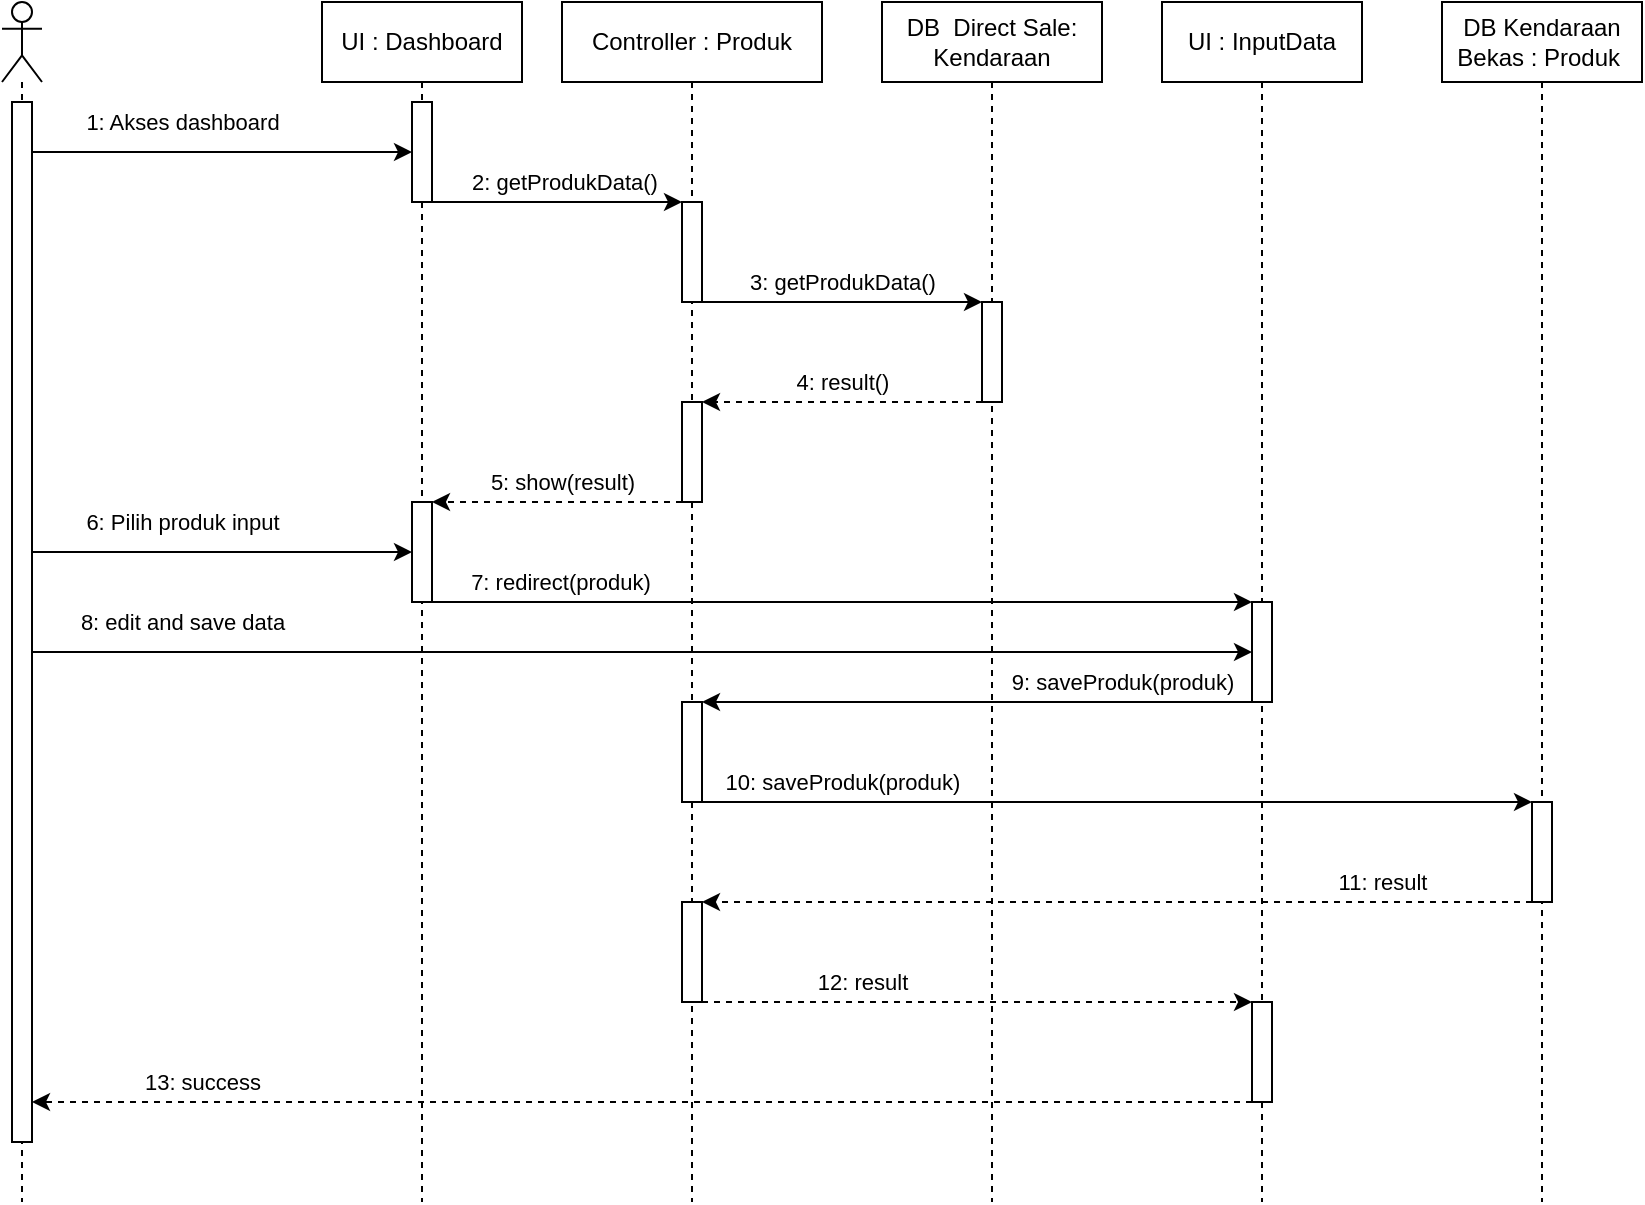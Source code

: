 <mxfile version="16.4.5" type="github" pages="8">
  <diagram id="vs2qv4dK77vRTaIsI0Ao" name="Input Produk">
    <mxGraphModel dx="1381" dy="774" grid="1" gridSize="10" guides="1" tooltips="1" connect="1" arrows="1" fold="1" page="1" pageScale="1" pageWidth="850" pageHeight="1100" math="0" shadow="0">
      <root>
        <mxCell id="0" />
        <mxCell id="1" parent="0" />
        <mxCell id="ybxy52IgMAODsgeCXydN-1" value="" style="shape=umlLifeline;participant=umlActor;perimeter=lifelinePerimeter;whiteSpace=wrap;html=1;container=1;collapsible=0;recursiveResize=0;verticalAlign=top;spacingTop=36;outlineConnect=0;" vertex="1" parent="1">
          <mxGeometry x="40" y="80" width="20" height="600" as="geometry" />
        </mxCell>
        <mxCell id="ybxy52IgMAODsgeCXydN-5" value="" style="html=1;points=[];perimeter=orthogonalPerimeter;" vertex="1" parent="ybxy52IgMAODsgeCXydN-1">
          <mxGeometry x="5" y="50" width="10" height="520" as="geometry" />
        </mxCell>
        <mxCell id="ybxy52IgMAODsgeCXydN-2" value="UI : Dashboard" style="shape=umlLifeline;perimeter=lifelinePerimeter;whiteSpace=wrap;html=1;container=1;collapsible=0;recursiveResize=0;outlineConnect=0;" vertex="1" parent="1">
          <mxGeometry x="200" y="80" width="100" height="600" as="geometry" />
        </mxCell>
        <mxCell id="ybxy52IgMAODsgeCXydN-6" value="" style="html=1;points=[];perimeter=orthogonalPerimeter;" vertex="1" parent="ybxy52IgMAODsgeCXydN-2">
          <mxGeometry x="45" y="50" width="10" height="50" as="geometry" />
        </mxCell>
        <mxCell id="ybxy52IgMAODsgeCXydN-18" value="" style="html=1;points=[];perimeter=orthogonalPerimeter;" vertex="1" parent="ybxy52IgMAODsgeCXydN-2">
          <mxGeometry x="45" y="250" width="10" height="50" as="geometry" />
        </mxCell>
        <mxCell id="ybxy52IgMAODsgeCXydN-3" value="Controller : Produk" style="shape=umlLifeline;perimeter=lifelinePerimeter;whiteSpace=wrap;html=1;container=1;collapsible=0;recursiveResize=0;outlineConnect=0;" vertex="1" parent="1">
          <mxGeometry x="320" y="80" width="130" height="600" as="geometry" />
        </mxCell>
        <mxCell id="ybxy52IgMAODsgeCXydN-10" value="" style="html=1;points=[];perimeter=orthogonalPerimeter;" vertex="1" parent="ybxy52IgMAODsgeCXydN-3">
          <mxGeometry x="60" y="100" width="10" height="50" as="geometry" />
        </mxCell>
        <mxCell id="ybxy52IgMAODsgeCXydN-16" value="" style="html=1;points=[];perimeter=orthogonalPerimeter;" vertex="1" parent="ybxy52IgMAODsgeCXydN-3">
          <mxGeometry x="60" y="200" width="10" height="50" as="geometry" />
        </mxCell>
        <mxCell id="ybxy52IgMAODsgeCXydN-17" value="" style="html=1;points=[];perimeter=orthogonalPerimeter;" vertex="1" parent="ybxy52IgMAODsgeCXydN-3">
          <mxGeometry x="60" y="350" width="10" height="50" as="geometry" />
        </mxCell>
        <mxCell id="ybxy52IgMAODsgeCXydN-38" value="" style="html=1;points=[];perimeter=orthogonalPerimeter;" vertex="1" parent="ybxy52IgMAODsgeCXydN-3">
          <mxGeometry x="60" y="450" width="10" height="50" as="geometry" />
        </mxCell>
        <mxCell id="ybxy52IgMAODsgeCXydN-4" value="DB Kendaraan Bekas : Produk&amp;nbsp;" style="shape=umlLifeline;perimeter=lifelinePerimeter;whiteSpace=wrap;html=1;container=1;collapsible=0;recursiveResize=0;outlineConnect=0;" vertex="1" parent="1">
          <mxGeometry x="760" y="80" width="100" height="600" as="geometry" />
        </mxCell>
        <mxCell id="ybxy52IgMAODsgeCXydN-34" value="" style="html=1;points=[];perimeter=orthogonalPerimeter;" vertex="1" parent="ybxy52IgMAODsgeCXydN-4">
          <mxGeometry x="45" y="400" width="10" height="50" as="geometry" />
        </mxCell>
        <mxCell id="ybxy52IgMAODsgeCXydN-7" style="edgeStyle=orthogonalEdgeStyle;rounded=0;orthogonalLoop=1;jettySize=auto;html=1;" edge="1" parent="1" source="ybxy52IgMAODsgeCXydN-5" target="ybxy52IgMAODsgeCXydN-6">
          <mxGeometry relative="1" as="geometry">
            <Array as="points">
              <mxPoint x="110" y="155" />
              <mxPoint x="110" y="155" />
            </Array>
          </mxGeometry>
        </mxCell>
        <mxCell id="ybxy52IgMAODsgeCXydN-8" value="1: Akses dashboard" style="edgeLabel;html=1;align=center;verticalAlign=middle;resizable=0;points=[];" vertex="1" connectable="0" parent="ybxy52IgMAODsgeCXydN-7">
          <mxGeometry x="-0.253" y="-1" relative="1" as="geometry">
            <mxPoint x="4" y="-16" as="offset" />
          </mxGeometry>
        </mxCell>
        <mxCell id="ybxy52IgMAODsgeCXydN-9" value="DB&amp;nbsp; Direct Sale: Kendaraan" style="shape=umlLifeline;perimeter=lifelinePerimeter;whiteSpace=wrap;html=1;container=1;collapsible=0;recursiveResize=0;outlineConnect=0;" vertex="1" parent="1">
          <mxGeometry x="480" y="80" width="110" height="600" as="geometry" />
        </mxCell>
        <mxCell id="ybxy52IgMAODsgeCXydN-13" value="" style="html=1;points=[];perimeter=orthogonalPerimeter;" vertex="1" parent="ybxy52IgMAODsgeCXydN-9">
          <mxGeometry x="50" y="150" width="10" height="50" as="geometry" />
        </mxCell>
        <mxCell id="ybxy52IgMAODsgeCXydN-11" style="edgeStyle=orthogonalEdgeStyle;rounded=0;orthogonalLoop=1;jettySize=auto;html=1;" edge="1" parent="1" source="ybxy52IgMAODsgeCXydN-6" target="ybxy52IgMAODsgeCXydN-10">
          <mxGeometry relative="1" as="geometry">
            <Array as="points">
              <mxPoint x="330" y="180" />
              <mxPoint x="330" y="180" />
            </Array>
          </mxGeometry>
        </mxCell>
        <mxCell id="ybxy52IgMAODsgeCXydN-12" value="2: getProdukData()" style="edgeLabel;html=1;align=center;verticalAlign=middle;resizable=0;points=[];" vertex="1" connectable="0" parent="ybxy52IgMAODsgeCXydN-11">
          <mxGeometry x="-0.26" y="1" relative="1" as="geometry">
            <mxPoint x="19" y="-9" as="offset" />
          </mxGeometry>
        </mxCell>
        <mxCell id="ybxy52IgMAODsgeCXydN-14" style="edgeStyle=orthogonalEdgeStyle;rounded=0;orthogonalLoop=1;jettySize=auto;html=1;" edge="1" parent="1" source="ybxy52IgMAODsgeCXydN-10" target="ybxy52IgMAODsgeCXydN-13">
          <mxGeometry relative="1" as="geometry">
            <Array as="points">
              <mxPoint x="500" y="230" />
              <mxPoint x="500" y="230" />
            </Array>
          </mxGeometry>
        </mxCell>
        <mxCell id="ybxy52IgMAODsgeCXydN-15" value="3: getProdukData()" style="edgeLabel;html=1;align=center;verticalAlign=middle;resizable=0;points=[];" vertex="1" connectable="0" parent="ybxy52IgMAODsgeCXydN-14">
          <mxGeometry x="-0.243" y="-1" relative="1" as="geometry">
            <mxPoint x="17" y="-11" as="offset" />
          </mxGeometry>
        </mxCell>
        <mxCell id="ybxy52IgMAODsgeCXydN-19" style="edgeStyle=orthogonalEdgeStyle;rounded=0;orthogonalLoop=1;jettySize=auto;html=1;dashed=1;" edge="1" parent="1" source="ybxy52IgMAODsgeCXydN-13" target="ybxy52IgMAODsgeCXydN-16">
          <mxGeometry relative="1" as="geometry">
            <Array as="points">
              <mxPoint x="490" y="280" />
              <mxPoint x="490" y="280" />
            </Array>
          </mxGeometry>
        </mxCell>
        <mxCell id="ybxy52IgMAODsgeCXydN-21" value="4: result()" style="edgeLabel;html=1;align=center;verticalAlign=middle;resizable=0;points=[];" vertex="1" connectable="0" parent="ybxy52IgMAODsgeCXydN-19">
          <mxGeometry x="0.314" relative="1" as="geometry">
            <mxPoint x="22" y="-10" as="offset" />
          </mxGeometry>
        </mxCell>
        <mxCell id="ybxy52IgMAODsgeCXydN-20" style="edgeStyle=orthogonalEdgeStyle;rounded=0;orthogonalLoop=1;jettySize=auto;html=1;dashed=1;" edge="1" parent="1" source="ybxy52IgMAODsgeCXydN-16" target="ybxy52IgMAODsgeCXydN-18">
          <mxGeometry relative="1" as="geometry">
            <Array as="points">
              <mxPoint x="350" y="330" />
              <mxPoint x="350" y="330" />
            </Array>
          </mxGeometry>
        </mxCell>
        <mxCell id="ybxy52IgMAODsgeCXydN-22" value="5: show(result)" style="edgeLabel;html=1;align=center;verticalAlign=middle;resizable=0;points=[];" vertex="1" connectable="0" parent="ybxy52IgMAODsgeCXydN-20">
          <mxGeometry x="0.264" y="3" relative="1" as="geometry">
            <mxPoint x="19" y="-13" as="offset" />
          </mxGeometry>
        </mxCell>
        <mxCell id="ybxy52IgMAODsgeCXydN-23" style="edgeStyle=orthogonalEdgeStyle;rounded=0;orthogonalLoop=1;jettySize=auto;html=1;" edge="1" parent="1" source="ybxy52IgMAODsgeCXydN-5" target="ybxy52IgMAODsgeCXydN-18">
          <mxGeometry relative="1" as="geometry">
            <Array as="points">
              <mxPoint x="100" y="355" />
              <mxPoint x="100" y="355" />
            </Array>
          </mxGeometry>
        </mxCell>
        <mxCell id="ybxy52IgMAODsgeCXydN-24" value="6: Pilih produk input" style="edgeLabel;html=1;align=center;verticalAlign=middle;resizable=0;points=[];" vertex="1" connectable="0" parent="ybxy52IgMAODsgeCXydN-23">
          <mxGeometry x="-0.284" y="2" relative="1" as="geometry">
            <mxPoint x="7" y="-13" as="offset" />
          </mxGeometry>
        </mxCell>
        <mxCell id="ybxy52IgMAODsgeCXydN-25" value="UI : InputData" style="shape=umlLifeline;perimeter=lifelinePerimeter;whiteSpace=wrap;html=1;container=1;collapsible=0;recursiveResize=0;outlineConnect=0;" vertex="1" parent="1">
          <mxGeometry x="620" y="80" width="100" height="600" as="geometry" />
        </mxCell>
        <mxCell id="ybxy52IgMAODsgeCXydN-27" value="" style="html=1;points=[];perimeter=orthogonalPerimeter;" vertex="1" parent="ybxy52IgMAODsgeCXydN-25">
          <mxGeometry x="45" y="300" width="10" height="50" as="geometry" />
        </mxCell>
        <mxCell id="ybxy52IgMAODsgeCXydN-43" value="" style="html=1;points=[];perimeter=orthogonalPerimeter;" vertex="1" parent="ybxy52IgMAODsgeCXydN-25">
          <mxGeometry x="45" y="500" width="10" height="50" as="geometry" />
        </mxCell>
        <mxCell id="ybxy52IgMAODsgeCXydN-28" style="edgeStyle=orthogonalEdgeStyle;rounded=0;orthogonalLoop=1;jettySize=auto;html=1;" edge="1" parent="1" source="ybxy52IgMAODsgeCXydN-18" target="ybxy52IgMAODsgeCXydN-27">
          <mxGeometry relative="1" as="geometry">
            <Array as="points">
              <mxPoint x="580" y="380" />
              <mxPoint x="580" y="380" />
            </Array>
          </mxGeometry>
        </mxCell>
        <mxCell id="ybxy52IgMAODsgeCXydN-29" value="7: redirect(produk)" style="edgeLabel;html=1;align=center;verticalAlign=middle;resizable=0;points=[];" vertex="1" connectable="0" parent="ybxy52IgMAODsgeCXydN-28">
          <mxGeometry x="-0.842" y="-1" relative="1" as="geometry">
            <mxPoint x="31" y="-11" as="offset" />
          </mxGeometry>
        </mxCell>
        <mxCell id="ybxy52IgMAODsgeCXydN-30" style="edgeStyle=orthogonalEdgeStyle;rounded=0;orthogonalLoop=1;jettySize=auto;html=1;" edge="1" parent="1" source="ybxy52IgMAODsgeCXydN-5" target="ybxy52IgMAODsgeCXydN-27">
          <mxGeometry relative="1" as="geometry">
            <Array as="points">
              <mxPoint x="210" y="405" />
              <mxPoint x="210" y="405" />
            </Array>
          </mxGeometry>
        </mxCell>
        <mxCell id="ybxy52IgMAODsgeCXydN-31" value="8: edit and save data" style="edgeLabel;html=1;align=center;verticalAlign=middle;resizable=0;points=[];" vertex="1" connectable="0" parent="ybxy52IgMAODsgeCXydN-30">
          <mxGeometry x="-0.869" y="2" relative="1" as="geometry">
            <mxPoint x="35" y="-13" as="offset" />
          </mxGeometry>
        </mxCell>
        <mxCell id="ybxy52IgMAODsgeCXydN-32" style="edgeStyle=orthogonalEdgeStyle;rounded=0;orthogonalLoop=1;jettySize=auto;html=1;" edge="1" parent="1" source="ybxy52IgMAODsgeCXydN-27" target="ybxy52IgMAODsgeCXydN-17">
          <mxGeometry relative="1" as="geometry">
            <Array as="points">
              <mxPoint x="460" y="430" />
              <mxPoint x="460" y="430" />
            </Array>
          </mxGeometry>
        </mxCell>
        <mxCell id="ybxy52IgMAODsgeCXydN-33" value="9: saveProduk(produk)" style="edgeLabel;html=1;align=center;verticalAlign=middle;resizable=0;points=[];" vertex="1" connectable="0" parent="ybxy52IgMAODsgeCXydN-32">
          <mxGeometry x="-0.294" y="1" relative="1" as="geometry">
            <mxPoint x="32" y="-11" as="offset" />
          </mxGeometry>
        </mxCell>
        <mxCell id="ybxy52IgMAODsgeCXydN-35" style="edgeStyle=orthogonalEdgeStyle;rounded=0;orthogonalLoop=1;jettySize=auto;html=1;" edge="1" parent="1" source="ybxy52IgMAODsgeCXydN-17" target="ybxy52IgMAODsgeCXydN-34">
          <mxGeometry relative="1" as="geometry">
            <Array as="points">
              <mxPoint x="600" y="480" />
              <mxPoint x="600" y="480" />
            </Array>
          </mxGeometry>
        </mxCell>
        <mxCell id="ybxy52IgMAODsgeCXydN-36" value="10: saveProduk(produk)" style="edgeLabel;html=1;align=center;verticalAlign=middle;resizable=0;points=[];" vertex="1" connectable="0" parent="ybxy52IgMAODsgeCXydN-35">
          <mxGeometry x="-0.872" relative="1" as="geometry">
            <mxPoint x="43" y="-10" as="offset" />
          </mxGeometry>
        </mxCell>
        <mxCell id="ybxy52IgMAODsgeCXydN-39" style="edgeStyle=orthogonalEdgeStyle;rounded=0;orthogonalLoop=1;jettySize=auto;html=1;dashed=1;" edge="1" parent="1" source="ybxy52IgMAODsgeCXydN-34" target="ybxy52IgMAODsgeCXydN-38">
          <mxGeometry relative="1" as="geometry">
            <Array as="points">
              <mxPoint x="385" y="530" />
            </Array>
          </mxGeometry>
        </mxCell>
        <mxCell id="ybxy52IgMAODsgeCXydN-40" value="11: result" style="edgeLabel;html=1;align=center;verticalAlign=middle;resizable=0;points=[];" vertex="1" connectable="0" parent="ybxy52IgMAODsgeCXydN-39">
          <mxGeometry x="0.783" y="-2" relative="1" as="geometry">
            <mxPoint x="295" y="-8" as="offset" />
          </mxGeometry>
        </mxCell>
        <mxCell id="ybxy52IgMAODsgeCXydN-44" style="edgeStyle=orthogonalEdgeStyle;rounded=0;orthogonalLoop=1;jettySize=auto;html=1;dashed=1;" edge="1" parent="1" source="ybxy52IgMAODsgeCXydN-38" target="ybxy52IgMAODsgeCXydN-43">
          <mxGeometry relative="1" as="geometry">
            <Array as="points">
              <mxPoint x="600" y="580" />
              <mxPoint x="600" y="580" />
            </Array>
          </mxGeometry>
        </mxCell>
        <mxCell id="ybxy52IgMAODsgeCXydN-45" value="12: result" style="edgeLabel;html=1;align=center;verticalAlign=middle;resizable=0;points=[];" vertex="1" connectable="0" parent="ybxy52IgMAODsgeCXydN-44">
          <mxGeometry x="-0.331" relative="1" as="geometry">
            <mxPoint x="-12" y="-10" as="offset" />
          </mxGeometry>
        </mxCell>
        <mxCell id="ybxy52IgMAODsgeCXydN-46" style="edgeStyle=orthogonalEdgeStyle;rounded=0;orthogonalLoop=1;jettySize=auto;html=1;dashed=1;" edge="1" parent="1" source="ybxy52IgMAODsgeCXydN-43" target="ybxy52IgMAODsgeCXydN-5">
          <mxGeometry relative="1" as="geometry">
            <Array as="points">
              <mxPoint x="520" y="630" />
              <mxPoint x="520" y="630" />
            </Array>
          </mxGeometry>
        </mxCell>
        <mxCell id="ybxy52IgMAODsgeCXydN-47" value="13: success" style="edgeLabel;html=1;align=center;verticalAlign=middle;resizable=0;points=[];" vertex="1" connectable="0" parent="ybxy52IgMAODsgeCXydN-46">
          <mxGeometry x="0.787" y="-1" relative="1" as="geometry">
            <mxPoint x="20" y="-9" as="offset" />
          </mxGeometry>
        </mxCell>
      </root>
    </mxGraphModel>
  </diagram>
  <diagram id="3-p4ohV5QJvIaZYrFgz5" name="Input Artikel">
    <mxGraphModel dx="1381" dy="774" grid="1" gridSize="10" guides="1" tooltips="1" connect="1" arrows="1" fold="1" page="1" pageScale="1" pageWidth="850" pageHeight="1100" math="0" shadow="0">
      <root>
        <mxCell id="xMiLSAtGhRbJIxHRDPPs-0" />
        <mxCell id="xMiLSAtGhRbJIxHRDPPs-1" parent="xMiLSAtGhRbJIxHRDPPs-0" />
        <mxCell id="xMiLSAtGhRbJIxHRDPPs-2" value="" style="shape=umlLifeline;participant=umlActor;perimeter=lifelinePerimeter;whiteSpace=wrap;html=1;container=1;collapsible=0;recursiveResize=0;verticalAlign=top;spacingTop=36;outlineConnect=0;" vertex="1" parent="xMiLSAtGhRbJIxHRDPPs-1">
          <mxGeometry x="40" y="80" width="20" height="410" as="geometry" />
        </mxCell>
        <mxCell id="xMiLSAtGhRbJIxHRDPPs-5" value="" style="html=1;points=[];perimeter=orthogonalPerimeter;" vertex="1" parent="xMiLSAtGhRbJIxHRDPPs-2">
          <mxGeometry x="5" y="60" width="10" height="310" as="geometry" />
        </mxCell>
        <mxCell id="xMiLSAtGhRbJIxHRDPPs-3" value="UI : Dashboard" style="shape=umlLifeline;perimeter=lifelinePerimeter;whiteSpace=wrap;html=1;container=1;collapsible=0;recursiveResize=0;outlineConnect=0;" vertex="1" parent="xMiLSAtGhRbJIxHRDPPs-1">
          <mxGeometry x="180" y="80" width="100" height="390" as="geometry" />
        </mxCell>
        <mxCell id="xMiLSAtGhRbJIxHRDPPs-6" value="" style="html=1;points=[];perimeter=orthogonalPerimeter;" vertex="1" parent="xMiLSAtGhRbJIxHRDPPs-3">
          <mxGeometry x="45" y="60" width="10" height="50" as="geometry" />
        </mxCell>
        <mxCell id="xMiLSAtGhRbJIxHRDPPs-4" value="UI : InputArtikel" style="shape=umlLifeline;perimeter=lifelinePerimeter;whiteSpace=wrap;html=1;container=1;collapsible=0;recursiveResize=0;outlineConnect=0;" vertex="1" parent="xMiLSAtGhRbJIxHRDPPs-1">
          <mxGeometry x="300" y="80" width="100" height="380" as="geometry" />
        </mxCell>
        <mxCell id="xMiLSAtGhRbJIxHRDPPs-7" value="" style="html=1;points=[];perimeter=orthogonalPerimeter;" vertex="1" parent="xMiLSAtGhRbJIxHRDPPs-4">
          <mxGeometry x="45" y="110" width="10" height="50" as="geometry" />
        </mxCell>
        <mxCell id="88iD1smIBgIO0s0YrA1t-9" value="" style="html=1;points=[];perimeter=orthogonalPerimeter;" vertex="1" parent="xMiLSAtGhRbJIxHRDPPs-4">
          <mxGeometry x="45" y="290" width="10" height="30" as="geometry" />
        </mxCell>
        <mxCell id="xMiLSAtGhRbJIxHRDPPs-8" style="edgeStyle=orthogonalEdgeStyle;rounded=0;orthogonalLoop=1;jettySize=auto;html=1;" edge="1" parent="xMiLSAtGhRbJIxHRDPPs-1" source="xMiLSAtGhRbJIxHRDPPs-5" target="xMiLSAtGhRbJIxHRDPPs-6">
          <mxGeometry relative="1" as="geometry">
            <Array as="points">
              <mxPoint x="140" y="160" />
              <mxPoint x="140" y="160" />
            </Array>
          </mxGeometry>
        </mxCell>
        <mxCell id="xMiLSAtGhRbJIxHRDPPs-9" value="1: Akses menu input artikel" style="edgeLabel;html=1;align=center;verticalAlign=middle;resizable=0;points=[];" vertex="1" connectable="0" parent="xMiLSAtGhRbJIxHRDPPs-8">
          <mxGeometry x="-0.255" y="3" relative="1" as="geometry">
            <mxPoint x="22" y="-12" as="offset" />
          </mxGeometry>
        </mxCell>
        <mxCell id="RNrYepv5vwPF0QZ6wz57-0" style="edgeStyle=orthogonalEdgeStyle;rounded=0;orthogonalLoop=1;jettySize=auto;html=1;" edge="1" parent="xMiLSAtGhRbJIxHRDPPs-1" source="xMiLSAtGhRbJIxHRDPPs-6" target="xMiLSAtGhRbJIxHRDPPs-7">
          <mxGeometry relative="1" as="geometry">
            <Array as="points">
              <mxPoint x="300" y="190" />
              <mxPoint x="300" y="190" />
            </Array>
          </mxGeometry>
        </mxCell>
        <mxCell id="RNrYepv5vwPF0QZ6wz57-1" value="2: redirect()" style="edgeLabel;html=1;align=center;verticalAlign=middle;resizable=0;points=[];" vertex="1" connectable="0" parent="RNrYepv5vwPF0QZ6wz57-0">
          <mxGeometry x="-0.224" relative="1" as="geometry">
            <mxPoint x="9" y="-10" as="offset" />
          </mxGeometry>
        </mxCell>
        <mxCell id="RNrYepv5vwPF0QZ6wz57-4" style="edgeStyle=orthogonalEdgeStyle;rounded=0;orthogonalLoop=1;jettySize=auto;html=1;" edge="1" parent="xMiLSAtGhRbJIxHRDPPs-1" source="xMiLSAtGhRbJIxHRDPPs-5" target="xMiLSAtGhRbJIxHRDPPs-7">
          <mxGeometry relative="1" as="geometry">
            <Array as="points">
              <mxPoint x="140" y="215" />
              <mxPoint x="140" y="215" />
            </Array>
          </mxGeometry>
        </mxCell>
        <mxCell id="RNrYepv5vwPF0QZ6wz57-5" value="3: Input Artikel dan Save" style="edgeLabel;html=1;align=center;verticalAlign=middle;resizable=0;points=[];" vertex="1" connectable="0" parent="RNrYepv5vwPF0QZ6wz57-4">
          <mxGeometry x="-0.766" y="1" relative="1" as="geometry">
            <mxPoint x="44" y="-14" as="offset" />
          </mxGeometry>
        </mxCell>
        <mxCell id="RNrYepv5vwPF0QZ6wz57-6" value="Controller : Artikel" style="shape=umlLifeline;perimeter=lifelinePerimeter;whiteSpace=wrap;html=1;container=1;collapsible=0;recursiveResize=0;outlineConnect=0;" vertex="1" parent="xMiLSAtGhRbJIxHRDPPs-1">
          <mxGeometry x="430" y="80" width="100" height="380" as="geometry" />
        </mxCell>
        <mxCell id="RNrYepv5vwPF0QZ6wz57-7" value="" style="html=1;points=[];perimeter=orthogonalPerimeter;" vertex="1" parent="RNrYepv5vwPF0QZ6wz57-6">
          <mxGeometry x="45" y="160" width="10" height="50" as="geometry" />
        </mxCell>
        <mxCell id="88iD1smIBgIO0s0YrA1t-6" value="" style="html=1;points=[];perimeter=orthogonalPerimeter;" vertex="1" parent="RNrYepv5vwPF0QZ6wz57-6">
          <mxGeometry x="45" y="260" width="10" height="30" as="geometry" />
        </mxCell>
        <mxCell id="88iD1smIBgIO0s0YrA1t-0" value="DB Kendaraan Bekas : Artikel" style="shape=umlLifeline;perimeter=lifelinePerimeter;whiteSpace=wrap;html=1;container=1;collapsible=0;recursiveResize=0;outlineConnect=0;" vertex="1" parent="xMiLSAtGhRbJIxHRDPPs-1">
          <mxGeometry x="560" y="80" width="100" height="390" as="geometry" />
        </mxCell>
        <mxCell id="88iD1smIBgIO0s0YrA1t-1" value="" style="html=1;points=[];perimeter=orthogonalPerimeter;" vertex="1" parent="88iD1smIBgIO0s0YrA1t-0">
          <mxGeometry x="45" y="210" width="10" height="50" as="geometry" />
        </mxCell>
        <mxCell id="88iD1smIBgIO0s0YrA1t-2" style="edgeStyle=orthogonalEdgeStyle;rounded=0;orthogonalLoop=1;jettySize=auto;html=1;" edge="1" parent="xMiLSAtGhRbJIxHRDPPs-1" source="xMiLSAtGhRbJIxHRDPPs-7" target="RNrYepv5vwPF0QZ6wz57-7">
          <mxGeometry relative="1" as="geometry">
            <Array as="points">
              <mxPoint x="450" y="240" />
              <mxPoint x="450" y="240" />
            </Array>
          </mxGeometry>
        </mxCell>
        <mxCell id="88iD1smIBgIO0s0YrA1t-3" value="4: addArtikel(artikel)" style="edgeLabel;html=1;align=center;verticalAlign=middle;resizable=0;points=[];" vertex="1" connectable="0" parent="88iD1smIBgIO0s0YrA1t-2">
          <mxGeometry x="-0.233" y="-1" relative="1" as="geometry">
            <mxPoint x="19" y="-11" as="offset" />
          </mxGeometry>
        </mxCell>
        <mxCell id="88iD1smIBgIO0s0YrA1t-4" style="edgeStyle=orthogonalEdgeStyle;rounded=0;orthogonalLoop=1;jettySize=auto;html=1;" edge="1" parent="xMiLSAtGhRbJIxHRDPPs-1" source="RNrYepv5vwPF0QZ6wz57-7" target="88iD1smIBgIO0s0YrA1t-1">
          <mxGeometry relative="1" as="geometry">
            <Array as="points">
              <mxPoint x="600" y="290" />
              <mxPoint x="600" y="290" />
            </Array>
          </mxGeometry>
        </mxCell>
        <mxCell id="88iD1smIBgIO0s0YrA1t-5" value="5: addArtikel(artikel)" style="edgeLabel;html=1;align=center;verticalAlign=middle;resizable=0;points=[];" vertex="1" connectable="0" parent="88iD1smIBgIO0s0YrA1t-4">
          <mxGeometry x="-0.287" y="1" relative="1" as="geometry">
            <mxPoint x="8" y="-9" as="offset" />
          </mxGeometry>
        </mxCell>
        <mxCell id="88iD1smIBgIO0s0YrA1t-7" style="edgeStyle=orthogonalEdgeStyle;rounded=0;orthogonalLoop=1;jettySize=auto;html=1;dashed=1;" edge="1" parent="xMiLSAtGhRbJIxHRDPPs-1" source="88iD1smIBgIO0s0YrA1t-1" target="88iD1smIBgIO0s0YrA1t-6">
          <mxGeometry relative="1" as="geometry">
            <Array as="points">
              <mxPoint x="520" y="340" />
              <mxPoint x="520" y="340" />
            </Array>
          </mxGeometry>
        </mxCell>
        <mxCell id="88iD1smIBgIO0s0YrA1t-8" value="6: result" style="edgeLabel;html=1;align=center;verticalAlign=middle;resizable=0;points=[];" vertex="1" connectable="0" parent="88iD1smIBgIO0s0YrA1t-7">
          <mxGeometry x="0.267" relative="1" as="geometry">
            <mxPoint x="11" y="-10" as="offset" />
          </mxGeometry>
        </mxCell>
        <mxCell id="88iD1smIBgIO0s0YrA1t-10" style="edgeStyle=orthogonalEdgeStyle;rounded=0;orthogonalLoop=1;jettySize=auto;html=1;dashed=1;" edge="1" parent="xMiLSAtGhRbJIxHRDPPs-1" source="88iD1smIBgIO0s0YrA1t-6" target="88iD1smIBgIO0s0YrA1t-9">
          <mxGeometry relative="1" as="geometry">
            <Array as="points">
              <mxPoint x="450" y="370" />
              <mxPoint x="450" y="370" />
            </Array>
          </mxGeometry>
        </mxCell>
        <mxCell id="88iD1smIBgIO0s0YrA1t-11" value="7: result" style="edgeLabel;html=1;align=center;verticalAlign=middle;resizable=0;points=[];" vertex="1" connectable="0" parent="88iD1smIBgIO0s0YrA1t-10">
          <mxGeometry x="0.233" y="1" relative="1" as="geometry">
            <mxPoint x="-1" y="-16" as="offset" />
          </mxGeometry>
        </mxCell>
        <mxCell id="88iD1smIBgIO0s0YrA1t-12" style="edgeStyle=orthogonalEdgeStyle;rounded=0;orthogonalLoop=1;jettySize=auto;html=1;dashed=1;" edge="1" parent="xMiLSAtGhRbJIxHRDPPs-1" source="88iD1smIBgIO0s0YrA1t-9" target="xMiLSAtGhRbJIxHRDPPs-5">
          <mxGeometry relative="1" as="geometry">
            <Array as="points">
              <mxPoint x="130" y="385" />
              <mxPoint x="130" y="385" />
            </Array>
          </mxGeometry>
        </mxCell>
        <mxCell id="88iD1smIBgIO0s0YrA1t-14" value="8: success" style="edgeLabel;html=1;align=center;verticalAlign=middle;resizable=0;points=[];" vertex="1" connectable="0" parent="88iD1smIBgIO0s0YrA1t-12">
          <mxGeometry x="0.138" relative="1" as="geometry">
            <mxPoint x="-40" y="-15" as="offset" />
          </mxGeometry>
        </mxCell>
      </root>
    </mxGraphModel>
  </diagram>
  <diagram id="lvGy3YyBjWRToN_7rBxd" name="Report">
    <mxGraphModel dx="1381" dy="774" grid="1" gridSize="10" guides="1" tooltips="1" connect="1" arrows="1" fold="1" page="1" pageScale="1" pageWidth="850" pageHeight="1100" math="0" shadow="0">
      <root>
        <mxCell id="hvvl1TC4Idcp6-DW9KOM-0" />
        <mxCell id="hvvl1TC4Idcp6-DW9KOM-1" parent="hvvl1TC4Idcp6-DW9KOM-0" />
        <mxCell id="QZQDe8r0zR9tbufKgai9-28" value="" style="shape=umlLifeline;participant=umlActor;perimeter=lifelinePerimeter;whiteSpace=wrap;html=1;container=1;collapsible=0;recursiveResize=0;verticalAlign=top;spacingTop=36;outlineConnect=0;" vertex="1" parent="hvvl1TC4Idcp6-DW9KOM-1">
          <mxGeometry x="50" y="90" width="20" height="410" as="geometry" />
        </mxCell>
        <mxCell id="QZQDe8r0zR9tbufKgai9-29" value="" style="html=1;points=[];perimeter=orthogonalPerimeter;" vertex="1" parent="QZQDe8r0zR9tbufKgai9-28">
          <mxGeometry x="5" y="60" width="10" height="310" as="geometry" />
        </mxCell>
        <mxCell id="QZQDe8r0zR9tbufKgai9-30" value="UI : Dashboard" style="shape=umlLifeline;perimeter=lifelinePerimeter;whiteSpace=wrap;html=1;container=1;collapsible=0;recursiveResize=0;outlineConnect=0;" vertex="1" parent="hvvl1TC4Idcp6-DW9KOM-1">
          <mxGeometry x="190" y="90" width="100" height="390" as="geometry" />
        </mxCell>
        <mxCell id="QZQDe8r0zR9tbufKgai9-31" value="" style="html=1;points=[];perimeter=orthogonalPerimeter;" vertex="1" parent="QZQDe8r0zR9tbufKgai9-30">
          <mxGeometry x="45" y="60" width="10" height="50" as="geometry" />
        </mxCell>
        <mxCell id="QZQDe8r0zR9tbufKgai9-32" value="UI : Report" style="shape=umlLifeline;perimeter=lifelinePerimeter;whiteSpace=wrap;html=1;container=1;collapsible=0;recursiveResize=0;outlineConnect=0;" vertex="1" parent="hvvl1TC4Idcp6-DW9KOM-1">
          <mxGeometry x="310" y="90" width="100" height="380" as="geometry" />
        </mxCell>
        <mxCell id="QZQDe8r0zR9tbufKgai9-33" value="" style="html=1;points=[];perimeter=orthogonalPerimeter;" vertex="1" parent="QZQDe8r0zR9tbufKgai9-32">
          <mxGeometry x="45" y="110" width="10" height="50" as="geometry" />
        </mxCell>
        <mxCell id="QZQDe8r0zR9tbufKgai9-34" value="" style="html=1;points=[];perimeter=orthogonalPerimeter;" vertex="1" parent="QZQDe8r0zR9tbufKgai9-32">
          <mxGeometry x="45" y="290" width="10" height="50" as="geometry" />
        </mxCell>
        <mxCell id="QZQDe8r0zR9tbufKgai9-35" style="edgeStyle=orthogonalEdgeStyle;rounded=0;orthogonalLoop=1;jettySize=auto;html=1;" edge="1" parent="hvvl1TC4Idcp6-DW9KOM-1" source="QZQDe8r0zR9tbufKgai9-29" target="QZQDe8r0zR9tbufKgai9-31">
          <mxGeometry relative="1" as="geometry">
            <Array as="points">
              <mxPoint x="150" y="170" />
              <mxPoint x="150" y="170" />
            </Array>
          </mxGeometry>
        </mxCell>
        <mxCell id="QZQDe8r0zR9tbufKgai9-36" value="1: Akses menu report" style="edgeLabel;html=1;align=center;verticalAlign=middle;resizable=0;points=[];" vertex="1" connectable="0" parent="QZQDe8r0zR9tbufKgai9-35">
          <mxGeometry x="-0.255" y="3" relative="1" as="geometry">
            <mxPoint x="22" y="-12" as="offset" />
          </mxGeometry>
        </mxCell>
        <mxCell id="QZQDe8r0zR9tbufKgai9-37" style="edgeStyle=orthogonalEdgeStyle;rounded=0;orthogonalLoop=1;jettySize=auto;html=1;" edge="1" parent="hvvl1TC4Idcp6-DW9KOM-1" source="QZQDe8r0zR9tbufKgai9-31" target="QZQDe8r0zR9tbufKgai9-33">
          <mxGeometry relative="1" as="geometry">
            <Array as="points">
              <mxPoint x="310" y="200" />
              <mxPoint x="310" y="200" />
            </Array>
          </mxGeometry>
        </mxCell>
        <mxCell id="QZQDe8r0zR9tbufKgai9-38" value="2: redirect()" style="edgeLabel;html=1;align=center;verticalAlign=middle;resizable=0;points=[];" vertex="1" connectable="0" parent="QZQDe8r0zR9tbufKgai9-37">
          <mxGeometry x="-0.224" relative="1" as="geometry">
            <mxPoint x="9" y="-10" as="offset" />
          </mxGeometry>
        </mxCell>
        <mxCell id="QZQDe8r0zR9tbufKgai9-41" value="Controller : Transaksi" style="shape=umlLifeline;perimeter=lifelinePerimeter;whiteSpace=wrap;html=1;container=1;collapsible=0;recursiveResize=0;outlineConnect=0;" vertex="1" parent="hvvl1TC4Idcp6-DW9KOM-1">
          <mxGeometry x="440" y="90" width="100" height="380" as="geometry" />
        </mxCell>
        <mxCell id="QZQDe8r0zR9tbufKgai9-42" value="" style="html=1;points=[];perimeter=orthogonalPerimeter;" vertex="1" parent="QZQDe8r0zR9tbufKgai9-41">
          <mxGeometry x="45" y="160" width="10" height="50" as="geometry" />
        </mxCell>
        <mxCell id="QZQDe8r0zR9tbufKgai9-43" value="" style="html=1;points=[];perimeter=orthogonalPerimeter;" vertex="1" parent="QZQDe8r0zR9tbufKgai9-41">
          <mxGeometry x="45" y="260" width="10" height="30" as="geometry" />
        </mxCell>
        <mxCell id="QZQDe8r0zR9tbufKgai9-44" value="DB Kendaraan Bekas : Transaksi" style="shape=umlLifeline;perimeter=lifelinePerimeter;whiteSpace=wrap;html=1;container=1;collapsible=0;recursiveResize=0;outlineConnect=0;" vertex="1" parent="hvvl1TC4Idcp6-DW9KOM-1">
          <mxGeometry x="610" y="90" width="100" height="390" as="geometry" />
        </mxCell>
        <mxCell id="QZQDe8r0zR9tbufKgai9-45" value="" style="html=1;points=[];perimeter=orthogonalPerimeter;" vertex="1" parent="QZQDe8r0zR9tbufKgai9-44">
          <mxGeometry x="45" y="210" width="10" height="50" as="geometry" />
        </mxCell>
        <mxCell id="QZQDe8r0zR9tbufKgai9-46" style="edgeStyle=orthogonalEdgeStyle;rounded=0;orthogonalLoop=1;jettySize=auto;html=1;" edge="1" parent="hvvl1TC4Idcp6-DW9KOM-1" source="QZQDe8r0zR9tbufKgai9-33" target="QZQDe8r0zR9tbufKgai9-42">
          <mxGeometry relative="1" as="geometry">
            <Array as="points">
              <mxPoint x="460" y="250" />
              <mxPoint x="460" y="250" />
            </Array>
          </mxGeometry>
        </mxCell>
        <mxCell id="QZQDe8r0zR9tbufKgai9-56" value="3: getData()" style="edgeLabel;html=1;align=center;verticalAlign=middle;resizable=0;points=[];" vertex="1" connectable="0" parent="QZQDe8r0zR9tbufKgai9-46">
          <mxGeometry x="-0.3" y="4" relative="1" as="geometry">
            <mxPoint x="13" y="-6" as="offset" />
          </mxGeometry>
        </mxCell>
        <mxCell id="QZQDe8r0zR9tbufKgai9-48" style="edgeStyle=orthogonalEdgeStyle;rounded=0;orthogonalLoop=1;jettySize=auto;html=1;" edge="1" parent="hvvl1TC4Idcp6-DW9KOM-1" source="QZQDe8r0zR9tbufKgai9-42" target="QZQDe8r0zR9tbufKgai9-45">
          <mxGeometry relative="1" as="geometry">
            <Array as="points">
              <mxPoint x="610" y="300" />
              <mxPoint x="610" y="300" />
            </Array>
          </mxGeometry>
        </mxCell>
        <mxCell id="QZQDe8r0zR9tbufKgai9-49" value="4: getAllTransaction()" style="edgeLabel;html=1;align=center;verticalAlign=middle;resizable=0;points=[];" vertex="1" connectable="0" parent="QZQDe8r0zR9tbufKgai9-48">
          <mxGeometry x="-0.287" y="1" relative="1" as="geometry">
            <mxPoint x="18" y="-9" as="offset" />
          </mxGeometry>
        </mxCell>
        <mxCell id="QZQDe8r0zR9tbufKgai9-50" style="edgeStyle=orthogonalEdgeStyle;rounded=0;orthogonalLoop=1;jettySize=auto;html=1;dashed=1;" edge="1" parent="hvvl1TC4Idcp6-DW9KOM-1" source="QZQDe8r0zR9tbufKgai9-45" target="QZQDe8r0zR9tbufKgai9-43">
          <mxGeometry relative="1" as="geometry">
            <Array as="points">
              <mxPoint x="530" y="350" />
              <mxPoint x="530" y="350" />
            </Array>
          </mxGeometry>
        </mxCell>
        <mxCell id="QZQDe8r0zR9tbufKgai9-51" value="5: result" style="edgeLabel;html=1;align=center;verticalAlign=middle;resizable=0;points=[];" vertex="1" connectable="0" parent="QZQDe8r0zR9tbufKgai9-50">
          <mxGeometry x="0.267" relative="1" as="geometry">
            <mxPoint x="11" y="-10" as="offset" />
          </mxGeometry>
        </mxCell>
        <mxCell id="QZQDe8r0zR9tbufKgai9-52" style="edgeStyle=orthogonalEdgeStyle;rounded=0;orthogonalLoop=1;jettySize=auto;html=1;dashed=1;" edge="1" parent="hvvl1TC4Idcp6-DW9KOM-1" source="QZQDe8r0zR9tbufKgai9-43" target="QZQDe8r0zR9tbufKgai9-34">
          <mxGeometry relative="1" as="geometry">
            <Array as="points">
              <mxPoint x="460" y="380" />
              <mxPoint x="460" y="380" />
            </Array>
          </mxGeometry>
        </mxCell>
        <mxCell id="QZQDe8r0zR9tbufKgai9-53" value="6: result" style="edgeLabel;html=1;align=center;verticalAlign=middle;resizable=0;points=[];" vertex="1" connectable="0" parent="QZQDe8r0zR9tbufKgai9-52">
          <mxGeometry x="0.233" y="1" relative="1" as="geometry">
            <mxPoint x="-1" y="-16" as="offset" />
          </mxGeometry>
        </mxCell>
        <mxCell id="QZQDe8r0zR9tbufKgai9-57" style="edgeStyle=orthogonalEdgeStyle;rounded=0;orthogonalLoop=1;jettySize=auto;html=1;" edge="1" parent="hvvl1TC4Idcp6-DW9KOM-1" source="QZQDe8r0zR9tbufKgai9-29" target="QZQDe8r0zR9tbufKgai9-34">
          <mxGeometry relative="1" as="geometry">
            <Array as="points">
              <mxPoint x="140" y="395" />
              <mxPoint x="140" y="395" />
            </Array>
          </mxGeometry>
        </mxCell>
        <mxCell id="QZQDe8r0zR9tbufKgai9-58" value="7: select product" style="edgeLabel;html=1;align=center;verticalAlign=middle;resizable=0;points=[];" vertex="1" connectable="0" parent="QZQDe8r0zR9tbufKgai9-57">
          <mxGeometry x="-0.683" relative="1" as="geometry">
            <mxPoint x="19" y="-15" as="offset" />
          </mxGeometry>
        </mxCell>
        <mxCell id="QZQDe8r0zR9tbufKgai9-64" style="edgeStyle=orthogonalEdgeStyle;rounded=0;orthogonalLoop=1;jettySize=auto;html=1;dashed=1;" edge="1" parent="hvvl1TC4Idcp6-DW9KOM-1" source="QZQDe8r0zR9tbufKgai9-34" target="QZQDe8r0zR9tbufKgai9-29">
          <mxGeometry relative="1" as="geometry">
            <Array as="points">
              <mxPoint x="140" y="430" />
              <mxPoint x="140" y="430" />
            </Array>
          </mxGeometry>
        </mxCell>
        <mxCell id="QZQDe8r0zR9tbufKgai9-65" value="8: showReportDetail(produk)" style="edgeLabel;html=1;align=center;verticalAlign=middle;resizable=0;points=[];" vertex="1" connectable="0" parent="QZQDe8r0zR9tbufKgai9-64">
          <mxGeometry x="-0.359" y="-1" relative="1" as="geometry">
            <mxPoint x="-102" y="-9" as="offset" />
          </mxGeometry>
        </mxCell>
      </root>
    </mxGraphModel>
  </diagram>
  <diagram id="kpBr6Ui0gXmCCuuDBWcr" name="Logout">
    <mxGraphModel dx="1381" dy="774" grid="1" gridSize="10" guides="1" tooltips="1" connect="1" arrows="1" fold="1" page="1" pageScale="1" pageWidth="850" pageHeight="1100" math="0" shadow="0">
      <root>
        <mxCell id="waqBTZPywswMt1dxis8O-0" />
        <mxCell id="waqBTZPywswMt1dxis8O-1" parent="waqBTZPywswMt1dxis8O-0" />
        <mxCell id="waqBTZPywswMt1dxis8O-2" value="" style="shape=umlLifeline;participant=umlActor;perimeter=lifelinePerimeter;whiteSpace=wrap;html=1;container=1;collapsible=0;recursiveResize=0;verticalAlign=top;spacingTop=36;outlineConnect=0;" vertex="1" parent="waqBTZPywswMt1dxis8O-1">
          <mxGeometry x="80" y="80" width="20" height="240" as="geometry" />
        </mxCell>
        <mxCell id="waqBTZPywswMt1dxis8O-3" value="" style="html=1;points=[];perimeter=orthogonalPerimeter;" vertex="1" parent="waqBTZPywswMt1dxis8O-2">
          <mxGeometry x="5" y="60" width="10" height="120" as="geometry" />
        </mxCell>
        <mxCell id="waqBTZPywswMt1dxis8O-4" value="UI : Dashboard" style="shape=umlLifeline;perimeter=lifelinePerimeter;whiteSpace=wrap;html=1;container=1;collapsible=0;recursiveResize=0;outlineConnect=0;" vertex="1" parent="waqBTZPywswMt1dxis8O-1">
          <mxGeometry x="180" y="80" width="100" height="240" as="geometry" />
        </mxCell>
        <mxCell id="waqBTZPywswMt1dxis8O-5" value="" style="html=1;points=[];perimeter=orthogonalPerimeter;" vertex="1" parent="waqBTZPywswMt1dxis8O-4">
          <mxGeometry x="45" y="60" width="10" height="50" as="geometry" />
        </mxCell>
        <mxCell id="waqBTZPywswMt1dxis8O-6" value="Controller : User" style="shape=umlLifeline;perimeter=lifelinePerimeter;whiteSpace=wrap;html=1;container=1;collapsible=0;recursiveResize=0;outlineConnect=0;" vertex="1" parent="waqBTZPywswMt1dxis8O-1">
          <mxGeometry x="320" y="80" width="100" height="240" as="geometry" />
        </mxCell>
        <mxCell id="waqBTZPywswMt1dxis8O-7" value="" style="html=1;points=[];perimeter=orthogonalPerimeter;" vertex="1" parent="waqBTZPywswMt1dxis8O-6">
          <mxGeometry x="45" y="110" width="10" height="50" as="geometry" />
        </mxCell>
        <mxCell id="waqBTZPywswMt1dxis8O-8" style="edgeStyle=orthogonalEdgeStyle;rounded=0;orthogonalLoop=1;jettySize=auto;html=1;" edge="1" parent="waqBTZPywswMt1dxis8O-6" source="waqBTZPywswMt1dxis8O-7" target="waqBTZPywswMt1dxis8O-7">
          <mxGeometry relative="1" as="geometry" />
        </mxCell>
        <mxCell id="waqBTZPywswMt1dxis8O-9" value="3: clearLoginSession()" style="edgeLabel;html=1;align=center;verticalAlign=middle;resizable=0;points=[];" vertex="1" connectable="0" parent="waqBTZPywswMt1dxis8O-8">
          <mxGeometry x="-0.467" y="2" relative="1" as="geometry">
            <mxPoint x="69" y="12" as="offset" />
          </mxGeometry>
        </mxCell>
        <mxCell id="waqBTZPywswMt1dxis8O-10" style="edgeStyle=orthogonalEdgeStyle;rounded=0;orthogonalLoop=1;jettySize=auto;html=1;" edge="1" parent="waqBTZPywswMt1dxis8O-1" source="waqBTZPywswMt1dxis8O-3" target="waqBTZPywswMt1dxis8O-5">
          <mxGeometry relative="1" as="geometry">
            <Array as="points">
              <mxPoint x="190" y="150" />
              <mxPoint x="190" y="150" />
            </Array>
          </mxGeometry>
        </mxCell>
        <mxCell id="waqBTZPywswMt1dxis8O-11" value="1: Press Logout Menu" style="edgeLabel;html=1;align=center;verticalAlign=middle;resizable=0;points=[];" vertex="1" connectable="0" parent="waqBTZPywswMt1dxis8O-10">
          <mxGeometry x="-0.227" y="-3" relative="1" as="geometry">
            <mxPoint x="15" y="-13" as="offset" />
          </mxGeometry>
        </mxCell>
        <mxCell id="waqBTZPywswMt1dxis8O-12" style="edgeStyle=orthogonalEdgeStyle;rounded=0;orthogonalLoop=1;jettySize=auto;html=1;" edge="1" parent="waqBTZPywswMt1dxis8O-1" source="waqBTZPywswMt1dxis8O-5" target="waqBTZPywswMt1dxis8O-7">
          <mxGeometry relative="1" as="geometry">
            <Array as="points">
              <mxPoint x="310" y="190" />
              <mxPoint x="310" y="190" />
            </Array>
          </mxGeometry>
        </mxCell>
        <mxCell id="waqBTZPywswMt1dxis8O-13" value="2: Logout()" style="edgeLabel;html=1;align=center;verticalAlign=middle;resizable=0;points=[];" vertex="1" connectable="0" parent="waqBTZPywswMt1dxis8O-12">
          <mxGeometry x="-0.208" y="1" relative="1" as="geometry">
            <mxPoint x="20" y="-9" as="offset" />
          </mxGeometry>
        </mxCell>
        <mxCell id="waqBTZPywswMt1dxis8O-14" style="edgeStyle=orthogonalEdgeStyle;rounded=0;orthogonalLoop=1;jettySize=auto;html=1;dashed=1;" edge="1" parent="waqBTZPywswMt1dxis8O-1" source="waqBTZPywswMt1dxis8O-7" target="waqBTZPywswMt1dxis8O-3">
          <mxGeometry relative="1" as="geometry">
            <Array as="points">
              <mxPoint x="220" y="230" />
              <mxPoint x="220" y="230" />
            </Array>
          </mxGeometry>
        </mxCell>
        <mxCell id="waqBTZPywswMt1dxis8O-15" value="4: Redirect to Login" style="edgeLabel;html=1;align=center;verticalAlign=middle;resizable=0;points=[];" vertex="1" connectable="0" parent="waqBTZPywswMt1dxis8O-14">
          <mxGeometry x="-0.204" relative="1" as="geometry">
            <mxPoint x="-98" y="-15" as="offset" />
          </mxGeometry>
        </mxCell>
      </root>
    </mxGraphModel>
  </diagram>
  <diagram id="Xun-gthN0hoDR4CJC0GL" name="Terima Tawaran">
    <mxGraphModel dx="1381" dy="774" grid="1" gridSize="10" guides="1" tooltips="1" connect="1" arrows="1" fold="1" page="1" pageScale="1" pageWidth="850" pageHeight="1100" math="0" shadow="0">
      <root>
        <mxCell id="K4TZrmhRJwuEechaOUBB-0" />
        <mxCell id="K4TZrmhRJwuEechaOUBB-1" parent="K4TZrmhRJwuEechaOUBB-0" />
        <mxCell id="K4TZrmhRJwuEechaOUBB-2" value="" style="shape=umlLifeline;participant=umlActor;perimeter=lifelinePerimeter;whiteSpace=wrap;html=1;container=1;collapsible=0;recursiveResize=0;verticalAlign=top;spacingTop=36;outlineConnect=0;" vertex="1" parent="K4TZrmhRJwuEechaOUBB-1">
          <mxGeometry x="80" y="80" width="20" height="560" as="geometry" />
        </mxCell>
        <mxCell id="K4TZrmhRJwuEechaOUBB-6" value="" style="html=1;points=[];perimeter=orthogonalPerimeter;" vertex="1" parent="K4TZrmhRJwuEechaOUBB-2">
          <mxGeometry x="5" y="60" width="10" height="470" as="geometry" />
        </mxCell>
        <mxCell id="K4TZrmhRJwuEechaOUBB-3" value="UI : Transaksi" style="shape=umlLifeline;perimeter=lifelinePerimeter;whiteSpace=wrap;html=1;container=1;collapsible=0;recursiveResize=0;outlineConnect=0;" vertex="1" parent="K4TZrmhRJwuEechaOUBB-1">
          <mxGeometry x="180" y="80" width="100" height="560" as="geometry" />
        </mxCell>
        <mxCell id="K4TZrmhRJwuEechaOUBB-7" value="" style="html=1;points=[];perimeter=orthogonalPerimeter;" vertex="1" parent="K4TZrmhRJwuEechaOUBB-3">
          <mxGeometry x="45" y="60" width="10" height="40" as="geometry" />
        </mxCell>
        <mxCell id="K4TZrmhRJwuEechaOUBB-4" value="UI : Detail Transaksi" style="shape=umlLifeline;perimeter=lifelinePerimeter;whiteSpace=wrap;html=1;container=1;collapsible=0;recursiveResize=0;outlineConnect=0;" vertex="1" parent="K4TZrmhRJwuEechaOUBB-1">
          <mxGeometry x="320" y="80" width="100" height="560" as="geometry" />
        </mxCell>
        <mxCell id="K4TZrmhRJwuEechaOUBB-11" value="" style="html=1;points=[];perimeter=orthogonalPerimeter;" vertex="1" parent="K4TZrmhRJwuEechaOUBB-4">
          <mxGeometry x="45" y="100" width="10" height="40" as="geometry" />
        </mxCell>
        <mxCell id="K4TZrmhRJwuEechaOUBB-23" value="" style="html=1;points=[];perimeter=orthogonalPerimeter;" vertex="1" parent="K4TZrmhRJwuEechaOUBB-4">
          <mxGeometry x="45" y="260" width="10" height="110" as="geometry" />
        </mxCell>
        <mxCell id="K4TZrmhRJwuEechaOUBB-40" value="" style="html=1;points=[];perimeter=orthogonalPerimeter;" vertex="1" parent="K4TZrmhRJwuEechaOUBB-4">
          <mxGeometry x="45" y="480" width="10" height="40" as="geometry" />
        </mxCell>
        <mxCell id="K4TZrmhRJwuEechaOUBB-5" value="Controller : Transaksi" style="shape=umlLifeline;perimeter=lifelinePerimeter;whiteSpace=wrap;html=1;container=1;collapsible=0;recursiveResize=0;outlineConnect=0;" vertex="1" parent="K4TZrmhRJwuEechaOUBB-1">
          <mxGeometry x="540" y="80" width="100" height="560" as="geometry" />
        </mxCell>
        <mxCell id="K4TZrmhRJwuEechaOUBB-14" value="" style="html=1;points=[];perimeter=orthogonalPerimeter;" vertex="1" parent="K4TZrmhRJwuEechaOUBB-5">
          <mxGeometry x="45" y="140" width="10" height="40" as="geometry" />
        </mxCell>
        <mxCell id="K4TZrmhRJwuEechaOUBB-20" value="" style="html=1;points=[];perimeter=orthogonalPerimeter;" vertex="1" parent="K4TZrmhRJwuEechaOUBB-5">
          <mxGeometry x="45" y="220" width="10" height="40" as="geometry" />
        </mxCell>
        <mxCell id="K4TZrmhRJwuEechaOUBB-34" value="" style="html=1;points=[];perimeter=orthogonalPerimeter;" vertex="1" parent="K4TZrmhRJwuEechaOUBB-5">
          <mxGeometry x="45" y="370" width="10" height="30" as="geometry" />
        </mxCell>
        <mxCell id="K4TZrmhRJwuEechaOUBB-39" value="" style="html=1;points=[];perimeter=orthogonalPerimeter;" vertex="1" parent="K4TZrmhRJwuEechaOUBB-5">
          <mxGeometry x="45" y="440" width="10" height="40" as="geometry" />
        </mxCell>
        <mxCell id="K4TZrmhRJwuEechaOUBB-8" value="DB KendaraanBekas : Penawaran" style="shape=umlLifeline;perimeter=lifelinePerimeter;whiteSpace=wrap;html=1;container=1;collapsible=0;recursiveResize=0;outlineConnect=0;" vertex="1" parent="K4TZrmhRJwuEechaOUBB-1">
          <mxGeometry x="700" y="80" width="130" height="560" as="geometry" />
        </mxCell>
        <mxCell id="K4TZrmhRJwuEechaOUBB-17" value="" style="html=1;points=[];perimeter=orthogonalPerimeter;" vertex="1" parent="K4TZrmhRJwuEechaOUBB-8">
          <mxGeometry x="60" y="180" width="10" height="40" as="geometry" />
        </mxCell>
        <mxCell id="K4TZrmhRJwuEechaOUBB-37" value="" style="html=1;points=[];perimeter=orthogonalPerimeter;" vertex="1" parent="K4TZrmhRJwuEechaOUBB-8">
          <mxGeometry x="60" y="400" width="10" height="40" as="geometry" />
        </mxCell>
        <mxCell id="K4TZrmhRJwuEechaOUBB-9" style="edgeStyle=orthogonalEdgeStyle;rounded=0;orthogonalLoop=1;jettySize=auto;html=1;" edge="1" parent="K4TZrmhRJwuEechaOUBB-1" source="K4TZrmhRJwuEechaOUBB-6" target="K4TZrmhRJwuEechaOUBB-7">
          <mxGeometry relative="1" as="geometry">
            <Array as="points">
              <mxPoint x="120" y="160" />
              <mxPoint x="120" y="160" />
            </Array>
          </mxGeometry>
        </mxCell>
        <mxCell id="K4TZrmhRJwuEechaOUBB-10" value="1: Pilih Produk" style="edgeLabel;html=1;align=center;verticalAlign=middle;resizable=0;points=[];" vertex="1" connectable="0" parent="K4TZrmhRJwuEechaOUBB-9">
          <mxGeometry x="-0.273" y="2" relative="1" as="geometry">
            <mxPoint x="5" y="-8" as="offset" />
          </mxGeometry>
        </mxCell>
        <mxCell id="K4TZrmhRJwuEechaOUBB-12" style="edgeStyle=orthogonalEdgeStyle;rounded=0;orthogonalLoop=1;jettySize=auto;html=1;" edge="1" parent="K4TZrmhRJwuEechaOUBB-1" source="K4TZrmhRJwuEechaOUBB-7" target="K4TZrmhRJwuEechaOUBB-11">
          <mxGeometry relative="1" as="geometry">
            <Array as="points">
              <mxPoint x="320" y="180" />
              <mxPoint x="320" y="180" />
            </Array>
          </mxGeometry>
        </mxCell>
        <mxCell id="K4TZrmhRJwuEechaOUBB-13" value="2: redirect(transaksi)" style="edgeLabel;html=1;align=center;verticalAlign=middle;resizable=0;points=[];" vertex="1" connectable="0" parent="K4TZrmhRJwuEechaOUBB-12">
          <mxGeometry x="-0.253" y="-3" relative="1" as="geometry">
            <mxPoint x="9" y="-13" as="offset" />
          </mxGeometry>
        </mxCell>
        <mxCell id="K4TZrmhRJwuEechaOUBB-15" style="edgeStyle=orthogonalEdgeStyle;rounded=0;orthogonalLoop=1;jettySize=auto;html=1;" edge="1" parent="K4TZrmhRJwuEechaOUBB-1" source="K4TZrmhRJwuEechaOUBB-11" target="K4TZrmhRJwuEechaOUBB-14">
          <mxGeometry relative="1" as="geometry">
            <Array as="points">
              <mxPoint x="490" y="220" />
              <mxPoint x="490" y="220" />
            </Array>
          </mxGeometry>
        </mxCell>
        <mxCell id="K4TZrmhRJwuEechaOUBB-16" value="3: getPenawarandanPengajuan(transaksi)" style="edgeLabel;html=1;align=center;verticalAlign=middle;resizable=0;points=[];" vertex="1" connectable="0" parent="K4TZrmhRJwuEechaOUBB-15">
          <mxGeometry x="-0.267" y="-1" relative="1" as="geometry">
            <mxPoint x="28" y="-11" as="offset" />
          </mxGeometry>
        </mxCell>
        <mxCell id="K4TZrmhRJwuEechaOUBB-18" style="edgeStyle=orthogonalEdgeStyle;rounded=0;orthogonalLoop=1;jettySize=auto;html=1;" edge="1" parent="K4TZrmhRJwuEechaOUBB-1" source="K4TZrmhRJwuEechaOUBB-14" target="K4TZrmhRJwuEechaOUBB-17">
          <mxGeometry relative="1" as="geometry">
            <Array as="points">
              <mxPoint x="720" y="260" />
              <mxPoint x="720" y="260" />
            </Array>
          </mxGeometry>
        </mxCell>
        <mxCell id="K4TZrmhRJwuEechaOUBB-19" value="4: get()" style="edgeLabel;html=1;align=center;verticalAlign=middle;resizable=0;points=[];" vertex="1" connectable="0" parent="K4TZrmhRJwuEechaOUBB-18">
          <mxGeometry x="-0.321" y="-1" relative="1" as="geometry">
            <mxPoint x="9" y="-11" as="offset" />
          </mxGeometry>
        </mxCell>
        <mxCell id="K4TZrmhRJwuEechaOUBB-21" style="edgeStyle=orthogonalEdgeStyle;rounded=0;orthogonalLoop=1;jettySize=auto;html=1;dashed=1;" edge="1" parent="K4TZrmhRJwuEechaOUBB-1" source="K4TZrmhRJwuEechaOUBB-17" target="K4TZrmhRJwuEechaOUBB-20">
          <mxGeometry relative="1" as="geometry">
            <Array as="points">
              <mxPoint x="720" y="300" />
              <mxPoint x="720" y="300" />
            </Array>
          </mxGeometry>
        </mxCell>
        <mxCell id="K4TZrmhRJwuEechaOUBB-22" value="5: result" style="edgeLabel;html=1;align=center;verticalAlign=middle;resizable=0;points=[];" vertex="1" connectable="0" parent="K4TZrmhRJwuEechaOUBB-21">
          <mxGeometry x="0.321" y="-2" relative="1" as="geometry">
            <mxPoint x="19" y="-8" as="offset" />
          </mxGeometry>
        </mxCell>
        <mxCell id="K4TZrmhRJwuEechaOUBB-24" style="edgeStyle=orthogonalEdgeStyle;rounded=0;orthogonalLoop=1;jettySize=auto;html=1;dashed=1;" edge="1" parent="K4TZrmhRJwuEechaOUBB-1" source="K4TZrmhRJwuEechaOUBB-20" target="K4TZrmhRJwuEechaOUBB-23">
          <mxGeometry relative="1" as="geometry">
            <Array as="points">
              <mxPoint x="540" y="340" />
              <mxPoint x="540" y="340" />
            </Array>
          </mxGeometry>
        </mxCell>
        <mxCell id="K4TZrmhRJwuEechaOUBB-25" value="6: result" style="edgeLabel;html=1;align=center;verticalAlign=middle;resizable=0;points=[];" vertex="1" connectable="0" parent="K4TZrmhRJwuEechaOUBB-24">
          <mxGeometry x="0.219" y="2" relative="1" as="geometry">
            <mxPoint x="13" y="-12" as="offset" />
          </mxGeometry>
        </mxCell>
        <mxCell id="K4TZrmhRJwuEechaOUBB-27" style="edgeStyle=orthogonalEdgeStyle;rounded=0;orthogonalLoop=1;jettySize=auto;html=1;" edge="1" parent="K4TZrmhRJwuEechaOUBB-1" source="K4TZrmhRJwuEechaOUBB-6" target="K4TZrmhRJwuEechaOUBB-23">
          <mxGeometry relative="1" as="geometry">
            <Array as="points">
              <mxPoint x="160" y="360" />
              <mxPoint x="160" y="360" />
            </Array>
          </mxGeometry>
        </mxCell>
        <mxCell id="K4TZrmhRJwuEechaOUBB-28" value="7: pilih user penawar" style="edgeLabel;html=1;align=center;verticalAlign=middle;resizable=0;points=[];" vertex="1" connectable="0" parent="K4TZrmhRJwuEechaOUBB-27">
          <mxGeometry x="-0.711" y="4" relative="1" as="geometry">
            <mxPoint x="26" y="-6" as="offset" />
          </mxGeometry>
        </mxCell>
        <mxCell id="K4TZrmhRJwuEechaOUBB-29" style="edgeStyle=orthogonalEdgeStyle;rounded=0;orthogonalLoop=1;jettySize=auto;html=1;dashed=1;" edge="1" parent="K4TZrmhRJwuEechaOUBB-1" source="K4TZrmhRJwuEechaOUBB-23" target="K4TZrmhRJwuEechaOUBB-2">
          <mxGeometry relative="1" as="geometry">
            <Array as="points">
              <mxPoint x="230" y="390" />
              <mxPoint x="230" y="390" />
            </Array>
          </mxGeometry>
        </mxCell>
        <mxCell id="K4TZrmhRJwuEechaOUBB-30" value="8: extend tawaran detail" style="edgeLabel;html=1;align=center;verticalAlign=middle;resizable=0;points=[];" vertex="1" connectable="0" parent="K4TZrmhRJwuEechaOUBB-29">
          <mxGeometry x="-0.274" relative="1" as="geometry">
            <mxPoint x="35" y="-10" as="offset" />
          </mxGeometry>
        </mxCell>
        <mxCell id="K4TZrmhRJwuEechaOUBB-32" style="edgeStyle=orthogonalEdgeStyle;rounded=0;orthogonalLoop=1;jettySize=auto;html=1;" edge="1" parent="K4TZrmhRJwuEechaOUBB-1" source="K4TZrmhRJwuEechaOUBB-6" target="K4TZrmhRJwuEechaOUBB-23">
          <mxGeometry relative="1" as="geometry">
            <Array as="points">
              <mxPoint x="300" y="430" />
              <mxPoint x="300" y="430" />
            </Array>
          </mxGeometry>
        </mxCell>
        <mxCell id="K4TZrmhRJwuEechaOUBB-33" value="9: Terima tawaran" style="edgeLabel;html=1;align=center;verticalAlign=middle;resizable=0;points=[];" vertex="1" connectable="0" parent="K4TZrmhRJwuEechaOUBB-32">
          <mxGeometry x="-0.822" relative="1" as="geometry">
            <mxPoint x="41" y="-10" as="offset" />
          </mxGeometry>
        </mxCell>
        <mxCell id="K4TZrmhRJwuEechaOUBB-35" style="edgeStyle=orthogonalEdgeStyle;rounded=0;orthogonalLoop=1;jettySize=auto;html=1;" edge="1" parent="K4TZrmhRJwuEechaOUBB-1" source="K4TZrmhRJwuEechaOUBB-23" target="K4TZrmhRJwuEechaOUBB-34">
          <mxGeometry relative="1" as="geometry">
            <Array as="points">
              <mxPoint x="530" y="450" />
              <mxPoint x="530" y="450" />
            </Array>
          </mxGeometry>
        </mxCell>
        <mxCell id="K4TZrmhRJwuEechaOUBB-36" value="10: terimaTawaran(transaksi)" style="edgeLabel;html=1;align=center;verticalAlign=middle;resizable=0;points=[];" vertex="1" connectable="0" parent="K4TZrmhRJwuEechaOUBB-35">
          <mxGeometry x="-0.324" y="-2" relative="1" as="geometry">
            <mxPoint x="24" y="-12" as="offset" />
          </mxGeometry>
        </mxCell>
        <mxCell id="K4TZrmhRJwuEechaOUBB-38" style="edgeStyle=orthogonalEdgeStyle;rounded=0;orthogonalLoop=1;jettySize=auto;html=1;" edge="1" parent="K4TZrmhRJwuEechaOUBB-1" source="K4TZrmhRJwuEechaOUBB-34" target="K4TZrmhRJwuEechaOUBB-37">
          <mxGeometry relative="1" as="geometry">
            <Array as="points">
              <mxPoint x="720" y="480" />
              <mxPoint x="720" y="480" />
            </Array>
          </mxGeometry>
        </mxCell>
        <mxCell id="K4TZrmhRJwuEechaOUBB-43" value="11: terimaTawaran(transaksi)" style="edgeLabel;html=1;align=center;verticalAlign=middle;resizable=0;points=[];" vertex="1" connectable="0" parent="K4TZrmhRJwuEechaOUBB-38">
          <mxGeometry x="-0.382" y="-1" relative="1" as="geometry">
            <mxPoint x="24" y="-16" as="offset" />
          </mxGeometry>
        </mxCell>
        <mxCell id="K4TZrmhRJwuEechaOUBB-41" style="edgeStyle=orthogonalEdgeStyle;rounded=0;orthogonalLoop=1;jettySize=auto;html=1;dashed=1;" edge="1" parent="K4TZrmhRJwuEechaOUBB-1" source="K4TZrmhRJwuEechaOUBB-37" target="K4TZrmhRJwuEechaOUBB-39">
          <mxGeometry relative="1" as="geometry">
            <Array as="points">
              <mxPoint x="720" y="520" />
              <mxPoint x="720" y="520" />
            </Array>
          </mxGeometry>
        </mxCell>
        <mxCell id="K4TZrmhRJwuEechaOUBB-44" value="12: result" style="edgeLabel;html=1;align=center;verticalAlign=middle;resizable=0;points=[];" vertex="1" connectable="0" parent="K4TZrmhRJwuEechaOUBB-41">
          <mxGeometry x="0.321" relative="1" as="geometry">
            <mxPoint x="19" y="-10" as="offset" />
          </mxGeometry>
        </mxCell>
        <mxCell id="K4TZrmhRJwuEechaOUBB-42" style="edgeStyle=orthogonalEdgeStyle;rounded=0;orthogonalLoop=1;jettySize=auto;html=1;dashed=1;" edge="1" parent="K4TZrmhRJwuEechaOUBB-1" source="K4TZrmhRJwuEechaOUBB-39" target="K4TZrmhRJwuEechaOUBB-40">
          <mxGeometry relative="1" as="geometry">
            <Array as="points">
              <mxPoint x="530" y="560" />
              <mxPoint x="530" y="560" />
            </Array>
          </mxGeometry>
        </mxCell>
        <mxCell id="K4TZrmhRJwuEechaOUBB-45" value="13: result" style="edgeLabel;html=1;align=center;verticalAlign=middle;resizable=0;points=[];" vertex="1" connectable="0" parent="K4TZrmhRJwuEechaOUBB-42">
          <mxGeometry x="0.219" relative="1" as="geometry">
            <mxPoint x="23" y="-20" as="offset" />
          </mxGeometry>
        </mxCell>
        <mxCell id="K4TZrmhRJwuEechaOUBB-46" style="edgeStyle=orthogonalEdgeStyle;rounded=0;orthogonalLoop=1;jettySize=auto;html=1;dashed=1;" edge="1" parent="K4TZrmhRJwuEechaOUBB-1" source="K4TZrmhRJwuEechaOUBB-40" target="K4TZrmhRJwuEechaOUBB-6">
          <mxGeometry relative="1" as="geometry">
            <Array as="points">
              <mxPoint x="140" y="580" />
              <mxPoint x="140" y="580" />
            </Array>
          </mxGeometry>
        </mxCell>
        <mxCell id="K4TZrmhRJwuEechaOUBB-47" value="14: success" style="edgeLabel;html=1;align=center;verticalAlign=middle;resizable=0;points=[];" vertex="1" connectable="0" parent="K4TZrmhRJwuEechaOUBB-46">
          <mxGeometry x="-0.259" y="3" relative="1" as="geometry">
            <mxPoint x="-95" y="-13" as="offset" />
          </mxGeometry>
        </mxCell>
      </root>
    </mxGraphModel>
  </diagram>
  <diagram id="JXWm00tEUFxu7-U9vRnJ" name="Show Artikel - Delete Artikel">
    <mxGraphModel dx="1381" dy="774" grid="1" gridSize="10" guides="1" tooltips="1" connect="1" arrows="1" fold="1" page="1" pageScale="1" pageWidth="850" pageHeight="1100" math="0" shadow="0">
      <root>
        <mxCell id="IeK8OxNNKfCXS9mVvEdK-0" />
        <mxCell id="IeK8OxNNKfCXS9mVvEdK-1" parent="IeK8OxNNKfCXS9mVvEdK-0" />
        <mxCell id="L4UYz2k6KuS6QfVwE5ZI-28" style="edgeStyle=orthogonalEdgeStyle;rounded=0;orthogonalLoop=1;jettySize=auto;html=1;" edge="1" parent="IeK8OxNNKfCXS9mVvEdK-1" source="L4UYz2k6KuS6QfVwE5ZI-0" target="L4UYz2k6KuS6QfVwE5ZI-6">
          <mxGeometry relative="1" as="geometry">
            <Array as="points">
              <mxPoint x="120" y="385" />
              <mxPoint x="120" y="385" />
            </Array>
          </mxGeometry>
        </mxCell>
        <mxCell id="L4UYz2k6KuS6QfVwE5ZI-29" value="7: Tekan tombol hapus sesuai row artikel" style="edgeLabel;html=1;align=center;verticalAlign=middle;resizable=0;points=[];" vertex="1" connectable="0" parent="L4UYz2k6KuS6QfVwE5ZI-28">
          <mxGeometry x="-0.611" y="-2" relative="1" as="geometry">
            <mxPoint x="51" y="-17" as="offset" />
          </mxGeometry>
        </mxCell>
        <mxCell id="L4UYz2k6KuS6QfVwE5ZI-0" value="" style="shape=umlLifeline;participant=umlActor;perimeter=lifelinePerimeter;whiteSpace=wrap;html=1;container=1;collapsible=0;recursiveResize=0;verticalAlign=top;spacingTop=36;outlineConnect=0;" vertex="1" parent="IeK8OxNNKfCXS9mVvEdK-1">
          <mxGeometry x="40" y="80" width="20" height="520" as="geometry" />
        </mxCell>
        <mxCell id="L4UYz2k6KuS6QfVwE5ZI-1" value="" style="html=1;points=[];perimeter=orthogonalPerimeter;" vertex="1" parent="L4UYz2k6KuS6QfVwE5ZI-0">
          <mxGeometry x="5" y="60" width="10" height="410" as="geometry" />
        </mxCell>
        <mxCell id="L4UYz2k6KuS6QfVwE5ZI-2" value="UI : Dashboard" style="shape=umlLifeline;perimeter=lifelinePerimeter;whiteSpace=wrap;html=1;container=1;collapsible=0;recursiveResize=0;outlineConnect=0;" vertex="1" parent="IeK8OxNNKfCXS9mVvEdK-1">
          <mxGeometry x="244" y="80" width="100" height="520" as="geometry" />
        </mxCell>
        <mxCell id="L4UYz2k6KuS6QfVwE5ZI-3" value="" style="html=1;points=[];perimeter=orthogonalPerimeter;" vertex="1" parent="L4UYz2k6KuS6QfVwE5ZI-2">
          <mxGeometry x="45" y="60" width="10" height="50" as="geometry" />
        </mxCell>
        <mxCell id="L4UYz2k6KuS6QfVwE5ZI-4" value="UI : MasterArtikel" style="shape=umlLifeline;perimeter=lifelinePerimeter;whiteSpace=wrap;html=1;container=1;collapsible=0;recursiveResize=0;outlineConnect=0;" vertex="1" parent="IeK8OxNNKfCXS9mVvEdK-1">
          <mxGeometry x="364" y="80" width="100" height="520" as="geometry" />
        </mxCell>
        <mxCell id="L4UYz2k6KuS6QfVwE5ZI-5" value="" style="html=1;points=[];perimeter=orthogonalPerimeter;" vertex="1" parent="L4UYz2k6KuS6QfVwE5ZI-4">
          <mxGeometry x="45" y="110" width="10" height="50" as="geometry" />
        </mxCell>
        <mxCell id="L4UYz2k6KuS6QfVwE5ZI-6" value="" style="html=1;points=[];perimeter=orthogonalPerimeter;" vertex="1" parent="L4UYz2k6KuS6QfVwE5ZI-4">
          <mxGeometry x="45" y="290" width="10" height="40" as="geometry" />
        </mxCell>
        <mxCell id="L4UYz2k6KuS6QfVwE5ZI-43" value="" style="html=1;points=[];perimeter=orthogonalPerimeter;" vertex="1" parent="L4UYz2k6KuS6QfVwE5ZI-4">
          <mxGeometry x="45" y="420" width="10" height="30" as="geometry" />
        </mxCell>
        <mxCell id="L4UYz2k6KuS6QfVwE5ZI-7" style="edgeStyle=orthogonalEdgeStyle;rounded=0;orthogonalLoop=1;jettySize=auto;html=1;" edge="1" parent="IeK8OxNNKfCXS9mVvEdK-1" source="L4UYz2k6KuS6QfVwE5ZI-1" target="L4UYz2k6KuS6QfVwE5ZI-3">
          <mxGeometry relative="1" as="geometry">
            <Array as="points">
              <mxPoint x="140" y="160" />
              <mxPoint x="140" y="160" />
            </Array>
          </mxGeometry>
        </mxCell>
        <mxCell id="L4UYz2k6KuS6QfVwE5ZI-8" value="1: Akses menu master artikel" style="edgeLabel;html=1;align=center;verticalAlign=middle;resizable=0;points=[];" vertex="1" connectable="0" parent="L4UYz2k6KuS6QfVwE5ZI-7">
          <mxGeometry x="-0.255" y="3" relative="1" as="geometry">
            <mxPoint x="22" y="-12" as="offset" />
          </mxGeometry>
        </mxCell>
        <mxCell id="L4UYz2k6KuS6QfVwE5ZI-9" style="edgeStyle=orthogonalEdgeStyle;rounded=0;orthogonalLoop=1;jettySize=auto;html=1;" edge="1" parent="IeK8OxNNKfCXS9mVvEdK-1" source="L4UYz2k6KuS6QfVwE5ZI-3" target="L4UYz2k6KuS6QfVwE5ZI-5">
          <mxGeometry relative="1" as="geometry">
            <Array as="points">
              <mxPoint x="364" y="190" />
              <mxPoint x="364" y="190" />
            </Array>
          </mxGeometry>
        </mxCell>
        <mxCell id="L4UYz2k6KuS6QfVwE5ZI-10" value="2: redirect()" style="edgeLabel;html=1;align=center;verticalAlign=middle;resizable=0;points=[];" vertex="1" connectable="0" parent="L4UYz2k6KuS6QfVwE5ZI-9">
          <mxGeometry x="-0.224" relative="1" as="geometry">
            <mxPoint x="9" y="-10" as="offset" />
          </mxGeometry>
        </mxCell>
        <mxCell id="L4UYz2k6KuS6QfVwE5ZI-13" value="Controller : Artikel" style="shape=umlLifeline;perimeter=lifelinePerimeter;whiteSpace=wrap;html=1;container=1;collapsible=0;recursiveResize=0;outlineConnect=0;" vertex="1" parent="IeK8OxNNKfCXS9mVvEdK-1">
          <mxGeometry x="494" y="80" width="100" height="520" as="geometry" />
        </mxCell>
        <mxCell id="L4UYz2k6KuS6QfVwE5ZI-14" value="" style="html=1;points=[];perimeter=orthogonalPerimeter;" vertex="1" parent="L4UYz2k6KuS6QfVwE5ZI-13">
          <mxGeometry x="45" y="160" width="10" height="50" as="geometry" />
        </mxCell>
        <mxCell id="L4UYz2k6KuS6QfVwE5ZI-15" value="" style="html=1;points=[];perimeter=orthogonalPerimeter;" vertex="1" parent="L4UYz2k6KuS6QfVwE5ZI-13">
          <mxGeometry x="45" y="260" width="10" height="30" as="geometry" />
        </mxCell>
        <mxCell id="L4UYz2k6KuS6QfVwE5ZI-32" value="" style="html=1;points=[];perimeter=orthogonalPerimeter;" vertex="1" parent="L4UYz2k6KuS6QfVwE5ZI-13">
          <mxGeometry x="45" y="330" width="10" height="30" as="geometry" />
        </mxCell>
        <mxCell id="L4UYz2k6KuS6QfVwE5ZI-40" value="" style="html=1;points=[];perimeter=orthogonalPerimeter;" vertex="1" parent="L4UYz2k6KuS6QfVwE5ZI-13">
          <mxGeometry x="45" y="390" width="10" height="30" as="geometry" />
        </mxCell>
        <mxCell id="L4UYz2k6KuS6QfVwE5ZI-16" value="DB Kendaraan Bekas : Artikel" style="shape=umlLifeline;perimeter=lifelinePerimeter;whiteSpace=wrap;html=1;container=1;collapsible=0;recursiveResize=0;outlineConnect=0;" vertex="1" parent="IeK8OxNNKfCXS9mVvEdK-1">
          <mxGeometry x="624" y="80" width="100" height="520" as="geometry" />
        </mxCell>
        <mxCell id="L4UYz2k6KuS6QfVwE5ZI-17" value="" style="html=1;points=[];perimeter=orthogonalPerimeter;" vertex="1" parent="L4UYz2k6KuS6QfVwE5ZI-16">
          <mxGeometry x="45" y="210" width="10" height="50" as="geometry" />
        </mxCell>
        <mxCell id="L4UYz2k6KuS6QfVwE5ZI-35" value="" style="html=1;points=[];perimeter=orthogonalPerimeter;" vertex="1" parent="L4UYz2k6KuS6QfVwE5ZI-16">
          <mxGeometry x="45" y="360" width="10" height="30" as="geometry" />
        </mxCell>
        <mxCell id="L4UYz2k6KuS6QfVwE5ZI-18" style="edgeStyle=orthogonalEdgeStyle;rounded=0;orthogonalLoop=1;jettySize=auto;html=1;" edge="1" parent="IeK8OxNNKfCXS9mVvEdK-1" source="L4UYz2k6KuS6QfVwE5ZI-5" target="L4UYz2k6KuS6QfVwE5ZI-14">
          <mxGeometry relative="1" as="geometry">
            <Array as="points">
              <mxPoint x="514" y="240" />
              <mxPoint x="514" y="240" />
            </Array>
          </mxGeometry>
        </mxCell>
        <mxCell id="L4UYz2k6KuS6QfVwE5ZI-19" value="3: getAllArtikel()" style="edgeLabel;html=1;align=center;verticalAlign=middle;resizable=0;points=[];" vertex="1" connectable="0" parent="L4UYz2k6KuS6QfVwE5ZI-18">
          <mxGeometry x="-0.233" y="-1" relative="1" as="geometry">
            <mxPoint x="9" y="-11" as="offset" />
          </mxGeometry>
        </mxCell>
        <mxCell id="L4UYz2k6KuS6QfVwE5ZI-20" style="edgeStyle=orthogonalEdgeStyle;rounded=0;orthogonalLoop=1;jettySize=auto;html=1;" edge="1" parent="IeK8OxNNKfCXS9mVvEdK-1" source="L4UYz2k6KuS6QfVwE5ZI-14" target="L4UYz2k6KuS6QfVwE5ZI-17">
          <mxGeometry relative="1" as="geometry">
            <Array as="points">
              <mxPoint x="664" y="290" />
              <mxPoint x="664" y="290" />
            </Array>
          </mxGeometry>
        </mxCell>
        <mxCell id="L4UYz2k6KuS6QfVwE5ZI-21" value="4: getAllArtikel()" style="edgeLabel;html=1;align=center;verticalAlign=middle;resizable=0;points=[];" vertex="1" connectable="0" parent="L4UYz2k6KuS6QfVwE5ZI-20">
          <mxGeometry x="-0.287" y="1" relative="1" as="geometry">
            <mxPoint x="12" y="-14" as="offset" />
          </mxGeometry>
        </mxCell>
        <mxCell id="L4UYz2k6KuS6QfVwE5ZI-22" style="edgeStyle=orthogonalEdgeStyle;rounded=0;orthogonalLoop=1;jettySize=auto;html=1;dashed=1;" edge="1" parent="IeK8OxNNKfCXS9mVvEdK-1" source="L4UYz2k6KuS6QfVwE5ZI-17" target="L4UYz2k6KuS6QfVwE5ZI-15">
          <mxGeometry relative="1" as="geometry">
            <Array as="points">
              <mxPoint x="584" y="340" />
              <mxPoint x="584" y="340" />
            </Array>
          </mxGeometry>
        </mxCell>
        <mxCell id="L4UYz2k6KuS6QfVwE5ZI-23" value="5: result" style="edgeLabel;html=1;align=center;verticalAlign=middle;resizable=0;points=[];" vertex="1" connectable="0" parent="L4UYz2k6KuS6QfVwE5ZI-22">
          <mxGeometry x="0.267" relative="1" as="geometry">
            <mxPoint x="11" y="-10" as="offset" />
          </mxGeometry>
        </mxCell>
        <mxCell id="L4UYz2k6KuS6QfVwE5ZI-24" style="edgeStyle=orthogonalEdgeStyle;rounded=0;orthogonalLoop=1;jettySize=auto;html=1;dashed=1;" edge="1" parent="IeK8OxNNKfCXS9mVvEdK-1" source="L4UYz2k6KuS6QfVwE5ZI-15" target="L4UYz2k6KuS6QfVwE5ZI-6">
          <mxGeometry relative="1" as="geometry">
            <Array as="points">
              <mxPoint x="514" y="370" />
              <mxPoint x="514" y="370" />
            </Array>
          </mxGeometry>
        </mxCell>
        <mxCell id="L4UYz2k6KuS6QfVwE5ZI-25" value="6: result" style="edgeLabel;html=1;align=center;verticalAlign=middle;resizable=0;points=[];" vertex="1" connectable="0" parent="L4UYz2k6KuS6QfVwE5ZI-24">
          <mxGeometry x="0.233" y="1" relative="1" as="geometry">
            <mxPoint x="-1" y="-16" as="offset" />
          </mxGeometry>
        </mxCell>
        <mxCell id="L4UYz2k6KuS6QfVwE5ZI-33" style="edgeStyle=orthogonalEdgeStyle;rounded=0;orthogonalLoop=1;jettySize=auto;html=1;" edge="1" parent="IeK8OxNNKfCXS9mVvEdK-1" source="L4UYz2k6KuS6QfVwE5ZI-6" target="L4UYz2k6KuS6QfVwE5ZI-32">
          <mxGeometry relative="1" as="geometry">
            <Array as="points">
              <mxPoint x="510" y="410" />
              <mxPoint x="510" y="410" />
            </Array>
          </mxGeometry>
        </mxCell>
        <mxCell id="L4UYz2k6KuS6QfVwE5ZI-34" value="8: deleteArtikel(artikel)" style="edgeLabel;html=1;align=center;verticalAlign=middle;resizable=0;points=[];" vertex="1" connectable="0" parent="L4UYz2k6KuS6QfVwE5ZI-33">
          <mxGeometry x="-0.283" y="-2" relative="1" as="geometry">
            <mxPoint x="18" y="-12" as="offset" />
          </mxGeometry>
        </mxCell>
        <mxCell id="L4UYz2k6KuS6QfVwE5ZI-38" style="edgeStyle=orthogonalEdgeStyle;rounded=0;orthogonalLoop=1;jettySize=auto;html=1;" edge="1" parent="IeK8OxNNKfCXS9mVvEdK-1" source="L4UYz2k6KuS6QfVwE5ZI-32" target="L4UYz2k6KuS6QfVwE5ZI-35">
          <mxGeometry relative="1" as="geometry">
            <Array as="points">
              <mxPoint x="640" y="440" />
              <mxPoint x="640" y="440" />
            </Array>
          </mxGeometry>
        </mxCell>
        <mxCell id="L4UYz2k6KuS6QfVwE5ZI-39" value="9: deleteArtikel(artikel)" style="edgeLabel;html=1;align=center;verticalAlign=middle;resizable=0;points=[];" vertex="1" connectable="0" parent="L4UYz2k6KuS6QfVwE5ZI-38">
          <mxGeometry x="-0.3" y="-2" relative="1" as="geometry">
            <mxPoint x="19" y="-12" as="offset" />
          </mxGeometry>
        </mxCell>
        <mxCell id="L4UYz2k6KuS6QfVwE5ZI-41" style="edgeStyle=orthogonalEdgeStyle;rounded=0;orthogonalLoop=1;jettySize=auto;html=1;" edge="1" parent="IeK8OxNNKfCXS9mVvEdK-1" source="L4UYz2k6KuS6QfVwE5ZI-35" target="L4UYz2k6KuS6QfVwE5ZI-40">
          <mxGeometry relative="1" as="geometry">
            <Array as="points">
              <mxPoint x="580" y="470" />
              <mxPoint x="580" y="470" />
            </Array>
          </mxGeometry>
        </mxCell>
        <mxCell id="L4UYz2k6KuS6QfVwE5ZI-42" value="10: result" style="edgeLabel;html=1;align=center;verticalAlign=middle;resizable=0;points=[];" vertex="1" connectable="0" parent="L4UYz2k6KuS6QfVwE5ZI-41">
          <mxGeometry x="0.2" y="-2" relative="1" as="geometry">
            <mxPoint x="13" y="-8" as="offset" />
          </mxGeometry>
        </mxCell>
        <mxCell id="L4UYz2k6KuS6QfVwE5ZI-44" style="edgeStyle=orthogonalEdgeStyle;rounded=0;orthogonalLoop=1;jettySize=auto;html=1;" edge="1" parent="IeK8OxNNKfCXS9mVvEdK-1" source="L4UYz2k6KuS6QfVwE5ZI-40" target="L4UYz2k6KuS6QfVwE5ZI-43">
          <mxGeometry relative="1" as="geometry">
            <Array as="points">
              <mxPoint x="510" y="500" />
              <mxPoint x="510" y="500" />
            </Array>
          </mxGeometry>
        </mxCell>
        <mxCell id="L4UYz2k6KuS6QfVwE5ZI-45" value="11: result" style="edgeLabel;html=1;align=center;verticalAlign=middle;resizable=0;points=[];" vertex="1" connectable="0" parent="L4UYz2k6KuS6QfVwE5ZI-44">
          <mxGeometry x="0.3" y="-1" relative="1" as="geometry">
            <mxPoint x="9" y="-9" as="offset" />
          </mxGeometry>
        </mxCell>
        <mxCell id="L4UYz2k6KuS6QfVwE5ZI-46" style="edgeStyle=orthogonalEdgeStyle;rounded=0;orthogonalLoop=1;jettySize=auto;html=1;" edge="1" parent="IeK8OxNNKfCXS9mVvEdK-1" source="L4UYz2k6KuS6QfVwE5ZI-43" target="L4UYz2k6KuS6QfVwE5ZI-1">
          <mxGeometry relative="1" as="geometry">
            <Array as="points">
              <mxPoint x="320" y="530" />
              <mxPoint x="320" y="530" />
            </Array>
          </mxGeometry>
        </mxCell>
        <mxCell id="L4UYz2k6KuS6QfVwE5ZI-47" value="12: success" style="edgeLabel;html=1;align=center;verticalAlign=middle;resizable=0;points=[];" vertex="1" connectable="0" parent="L4UYz2k6KuS6QfVwE5ZI-46">
          <mxGeometry x="0.158" y="-2" relative="1" as="geometry">
            <mxPoint x="16" y="-13" as="offset" />
          </mxGeometry>
        </mxCell>
      </root>
    </mxGraphModel>
  </diagram>
  <diagram id="E15EXoP9MEeOxs2_3DH0" name="Update Artikel">
    <mxGraphModel dx="1381" dy="774" grid="1" gridSize="10" guides="1" tooltips="1" connect="1" arrows="1" fold="1" page="1" pageScale="1" pageWidth="850" pageHeight="1100" math="0" shadow="0">
      <root>
        <mxCell id="1UX667N5cRKVQGYe5C-b-0" />
        <mxCell id="1UX667N5cRKVQGYe5C-b-1" parent="1UX667N5cRKVQGYe5C-b-0" />
        <mxCell id="oyqmmcjXqokbON8feLiF-2" value="" style="shape=umlLifeline;participant=umlActor;perimeter=lifelinePerimeter;whiteSpace=wrap;html=1;container=1;collapsible=0;recursiveResize=0;verticalAlign=top;spacingTop=36;outlineConnect=0;" vertex="1" parent="1UX667N5cRKVQGYe5C-b-1">
          <mxGeometry x="40" y="80" width="20" height="520" as="geometry" />
        </mxCell>
        <mxCell id="oyqmmcjXqokbON8feLiF-3" value="" style="html=1;points=[];perimeter=orthogonalPerimeter;" vertex="1" parent="oyqmmcjXqokbON8feLiF-2">
          <mxGeometry x="5" y="60" width="10" height="410" as="geometry" />
        </mxCell>
        <mxCell id="oyqmmcjXqokbON8feLiF-6" value="UI : MasterArtikel" style="shape=umlLifeline;perimeter=lifelinePerimeter;whiteSpace=wrap;html=1;container=1;collapsible=0;recursiveResize=0;outlineConnect=0;" vertex="1" parent="1UX667N5cRKVQGYe5C-b-1">
          <mxGeometry x="140" y="80" width="100" height="520" as="geometry" />
        </mxCell>
        <mxCell id="oyqmmcjXqokbON8feLiF-40" value="" style="html=1;points=[];perimeter=orthogonalPerimeter;" vertex="1" parent="oyqmmcjXqokbON8feLiF-6">
          <mxGeometry x="45" y="60" width="10" height="40" as="geometry" />
        </mxCell>
        <mxCell id="oyqmmcjXqokbON8feLiF-14" value="Controller : Artikel" style="shape=umlLifeline;perimeter=lifelinePerimeter;whiteSpace=wrap;html=1;container=1;collapsible=0;recursiveResize=0;outlineConnect=0;" vertex="1" parent="1UX667N5cRKVQGYe5C-b-1">
          <mxGeometry x="420" y="80" width="100" height="520" as="geometry" />
        </mxCell>
        <mxCell id="oyqmmcjXqokbON8feLiF-49" value="" style="html=1;points=[];perimeter=orthogonalPerimeter;" vertex="1" parent="oyqmmcjXqokbON8feLiF-14">
          <mxGeometry x="45" y="150" width="10" height="50" as="geometry" />
        </mxCell>
        <mxCell id="oyqmmcjXqokbON8feLiF-56" value="" style="html=1;points=[];perimeter=orthogonalPerimeter;" vertex="1" parent="oyqmmcjXqokbON8feLiF-14">
          <mxGeometry x="45" y="240" width="10" height="40" as="geometry" />
        </mxCell>
        <mxCell id="oyqmmcjXqokbON8feLiF-19" value="DB Kendaraan Bekas : Artikel" style="shape=umlLifeline;perimeter=lifelinePerimeter;whiteSpace=wrap;html=1;container=1;collapsible=0;recursiveResize=0;outlineConnect=0;" vertex="1" parent="1UX667N5cRKVQGYe5C-b-1">
          <mxGeometry x="550" y="80" width="100" height="520" as="geometry" />
        </mxCell>
        <mxCell id="oyqmmcjXqokbON8feLiF-52" value="" style="html=1;points=[];perimeter=orthogonalPerimeter;" vertex="1" parent="oyqmmcjXqokbON8feLiF-19">
          <mxGeometry x="45" y="200" width="10" height="40" as="geometry" />
        </mxCell>
        <mxCell id="oyqmmcjXqokbON8feLiF-41" style="edgeStyle=orthogonalEdgeStyle;rounded=0;orthogonalLoop=1;jettySize=auto;html=1;" edge="1" parent="1UX667N5cRKVQGYe5C-b-1" source="oyqmmcjXqokbON8feLiF-3" target="oyqmmcjXqokbON8feLiF-40">
          <mxGeometry relative="1" as="geometry">
            <Array as="points">
              <mxPoint x="90" y="160" />
              <mxPoint x="90" y="160" />
            </Array>
          </mxGeometry>
        </mxCell>
        <mxCell id="oyqmmcjXqokbON8feLiF-42" value="1:Pilih artikel" style="edgeLabel;html=1;align=center;verticalAlign=middle;resizable=0;points=[];" vertex="1" connectable="0" parent="oyqmmcjXqokbON8feLiF-41">
          <mxGeometry x="-0.309" y="1" relative="1" as="geometry">
            <mxPoint x="7" y="-9" as="offset" />
          </mxGeometry>
        </mxCell>
        <mxCell id="oyqmmcjXqokbON8feLiF-43" value="UI : FormArtikel" style="shape=umlLifeline;perimeter=lifelinePerimeter;whiteSpace=wrap;html=1;container=1;collapsible=0;recursiveResize=0;outlineConnect=0;" vertex="1" parent="1UX667N5cRKVQGYe5C-b-1">
          <mxGeometry x="280" y="80" width="100" height="520" as="geometry" />
        </mxCell>
        <mxCell id="oyqmmcjXqokbON8feLiF-44" value="" style="html=1;points=[];perimeter=orthogonalPerimeter;" vertex="1" parent="oyqmmcjXqokbON8feLiF-43">
          <mxGeometry x="45" y="100" width="10" height="50" as="geometry" />
        </mxCell>
        <mxCell id="oyqmmcjXqokbON8feLiF-59" value="" style="html=1;points=[];perimeter=orthogonalPerimeter;" vertex="1" parent="oyqmmcjXqokbON8feLiF-43">
          <mxGeometry x="45" y="280" width="10" height="40" as="geometry" />
        </mxCell>
        <mxCell id="oyqmmcjXqokbON8feLiF-45" style="edgeStyle=orthogonalEdgeStyle;rounded=0;orthogonalLoop=1;jettySize=auto;html=1;" edge="1" parent="1UX667N5cRKVQGYe5C-b-1" source="oyqmmcjXqokbON8feLiF-40" target="oyqmmcjXqokbON8feLiF-44">
          <mxGeometry relative="1" as="geometry">
            <Array as="points">
              <mxPoint x="300" y="180" />
              <mxPoint x="300" y="180" />
            </Array>
          </mxGeometry>
        </mxCell>
        <mxCell id="oyqmmcjXqokbON8feLiF-46" value="2: redirect()" style="edgeLabel;html=1;align=center;verticalAlign=middle;resizable=0;points=[];" vertex="1" connectable="0" parent="oyqmmcjXqokbON8feLiF-45">
          <mxGeometry x="-0.339" y="1" relative="1" as="geometry">
            <mxPoint x="12" y="-9" as="offset" />
          </mxGeometry>
        </mxCell>
        <mxCell id="oyqmmcjXqokbON8feLiF-47" style="edgeStyle=orthogonalEdgeStyle;rounded=0;orthogonalLoop=1;jettySize=auto;html=1;" edge="1" parent="1UX667N5cRKVQGYe5C-b-1" source="oyqmmcjXqokbON8feLiF-3" target="oyqmmcjXqokbON8feLiF-44">
          <mxGeometry relative="1" as="geometry">
            <Array as="points">
              <mxPoint x="180" y="205" />
              <mxPoint x="180" y="205" />
            </Array>
          </mxGeometry>
        </mxCell>
        <mxCell id="oyqmmcjXqokbON8feLiF-48" value="3: Ubah artikel dan save" style="edgeLabel;html=1;align=center;verticalAlign=middle;resizable=0;points=[];" vertex="1" connectable="0" parent="oyqmmcjXqokbON8feLiF-47">
          <mxGeometry x="-0.752" y="-2" relative="1" as="geometry">
            <mxPoint x="32" y="-17" as="offset" />
          </mxGeometry>
        </mxCell>
        <mxCell id="oyqmmcjXqokbON8feLiF-50" style="edgeStyle=orthogonalEdgeStyle;rounded=0;orthogonalLoop=1;jettySize=auto;html=1;" edge="1" parent="1UX667N5cRKVQGYe5C-b-1" source="oyqmmcjXqokbON8feLiF-44" target="oyqmmcjXqokbON8feLiF-49">
          <mxGeometry relative="1" as="geometry">
            <Array as="points">
              <mxPoint x="440" y="230" />
              <mxPoint x="440" y="230" />
            </Array>
          </mxGeometry>
        </mxCell>
        <mxCell id="oyqmmcjXqokbON8feLiF-51" value="4: updateArtikel(artikel)" style="edgeLabel;html=1;align=center;verticalAlign=middle;resizable=0;points=[];" vertex="1" connectable="0" parent="oyqmmcjXqokbON8feLiF-50">
          <mxGeometry x="-0.319" y="2" relative="1" as="geometry">
            <mxPoint x="19" y="-8" as="offset" />
          </mxGeometry>
        </mxCell>
        <mxCell id="oyqmmcjXqokbON8feLiF-54" style="edgeStyle=orthogonalEdgeStyle;rounded=0;orthogonalLoop=1;jettySize=auto;html=1;" edge="1" parent="1UX667N5cRKVQGYe5C-b-1" source="oyqmmcjXqokbON8feLiF-49" target="oyqmmcjXqokbON8feLiF-52">
          <mxGeometry relative="1" as="geometry">
            <Array as="points">
              <mxPoint x="540" y="280" />
              <mxPoint x="540" y="280" />
            </Array>
            <mxPoint x="410" y="380" as="sourcePoint" />
          </mxGeometry>
        </mxCell>
        <mxCell id="oyqmmcjXqokbON8feLiF-55" value="5: updateArtikel(artikel)" style="edgeLabel;html=1;align=center;verticalAlign=middle;resizable=0;points=[];" vertex="1" connectable="0" parent="oyqmmcjXqokbON8feLiF-54">
          <mxGeometry x="-0.319" y="2" relative="1" as="geometry">
            <mxPoint x="19" y="-8" as="offset" />
          </mxGeometry>
        </mxCell>
        <mxCell id="oyqmmcjXqokbON8feLiF-58" style="edgeStyle=orthogonalEdgeStyle;rounded=0;orthogonalLoop=1;jettySize=auto;html=1;dashed=1;" edge="1" parent="1UX667N5cRKVQGYe5C-b-1" source="oyqmmcjXqokbON8feLiF-52" target="oyqmmcjXqokbON8feLiF-56">
          <mxGeometry relative="1" as="geometry">
            <Array as="points">
              <mxPoint x="560" y="320" />
              <mxPoint x="560" y="320" />
            </Array>
          </mxGeometry>
        </mxCell>
        <mxCell id="oyqmmcjXqokbON8feLiF-61" value="6: result" style="edgeLabel;html=1;align=center;verticalAlign=middle;resizable=0;points=[];" vertex="1" connectable="0" parent="oyqmmcjXqokbON8feLiF-58">
          <mxGeometry x="0.283" y="1" relative="1" as="geometry">
            <mxPoint x="12" y="-11" as="offset" />
          </mxGeometry>
        </mxCell>
        <mxCell id="oyqmmcjXqokbON8feLiF-60" style="edgeStyle=orthogonalEdgeStyle;rounded=0;orthogonalLoop=1;jettySize=auto;html=1;dashed=1;" edge="1" parent="1UX667N5cRKVQGYe5C-b-1" source="oyqmmcjXqokbON8feLiF-56" target="oyqmmcjXqokbON8feLiF-59">
          <mxGeometry relative="1" as="geometry">
            <Array as="points">
              <mxPoint x="440" y="360" />
              <mxPoint x="440" y="360" />
            </Array>
          </mxGeometry>
        </mxCell>
        <mxCell id="oyqmmcjXqokbON8feLiF-63" value="7: result" style="edgeLabel;html=1;align=center;verticalAlign=middle;resizable=0;points=[];" vertex="1" connectable="0" parent="oyqmmcjXqokbON8feLiF-60">
          <mxGeometry x="0.277" y="1" relative="1" as="geometry">
            <mxPoint x="8" y="-11" as="offset" />
          </mxGeometry>
        </mxCell>
        <mxCell id="oyqmmcjXqokbON8feLiF-64" style="edgeStyle=orthogonalEdgeStyle;rounded=0;orthogonalLoop=1;jettySize=auto;html=1;dashed=1;" edge="1" parent="1UX667N5cRKVQGYe5C-b-1" source="oyqmmcjXqokbON8feLiF-59" target="oyqmmcjXqokbON8feLiF-3">
          <mxGeometry relative="1" as="geometry">
            <Array as="points">
              <mxPoint x="120" y="380" />
              <mxPoint x="120" y="380" />
            </Array>
          </mxGeometry>
        </mxCell>
        <mxCell id="oyqmmcjXqokbON8feLiF-65" value="8: success" style="edgeLabel;html=1;align=center;verticalAlign=middle;resizable=0;points=[];" vertex="1" connectable="0" parent="oyqmmcjXqokbON8feLiF-64">
          <mxGeometry x="-0.215" relative="1" as="geometry">
            <mxPoint x="31" y="-10" as="offset" />
          </mxGeometry>
        </mxCell>
      </root>
    </mxGraphModel>
  </diagram>
  <diagram id="UE6CN-wOMJPPnuuxb9Lp" name="Page-8">
    <mxGraphModel dx="1381" dy="774" grid="1" gridSize="10" guides="1" tooltips="1" connect="1" arrows="1" fold="1" page="1" pageScale="1" pageWidth="850" pageHeight="1100" math="0" shadow="0">
      <root>
        <mxCell id="TxeRqzg-d71GNX_2rJez-0" />
        <mxCell id="TxeRqzg-d71GNX_2rJez-1" parent="TxeRqzg-d71GNX_2rJez-0" />
      </root>
    </mxGraphModel>
  </diagram>
</mxfile>
